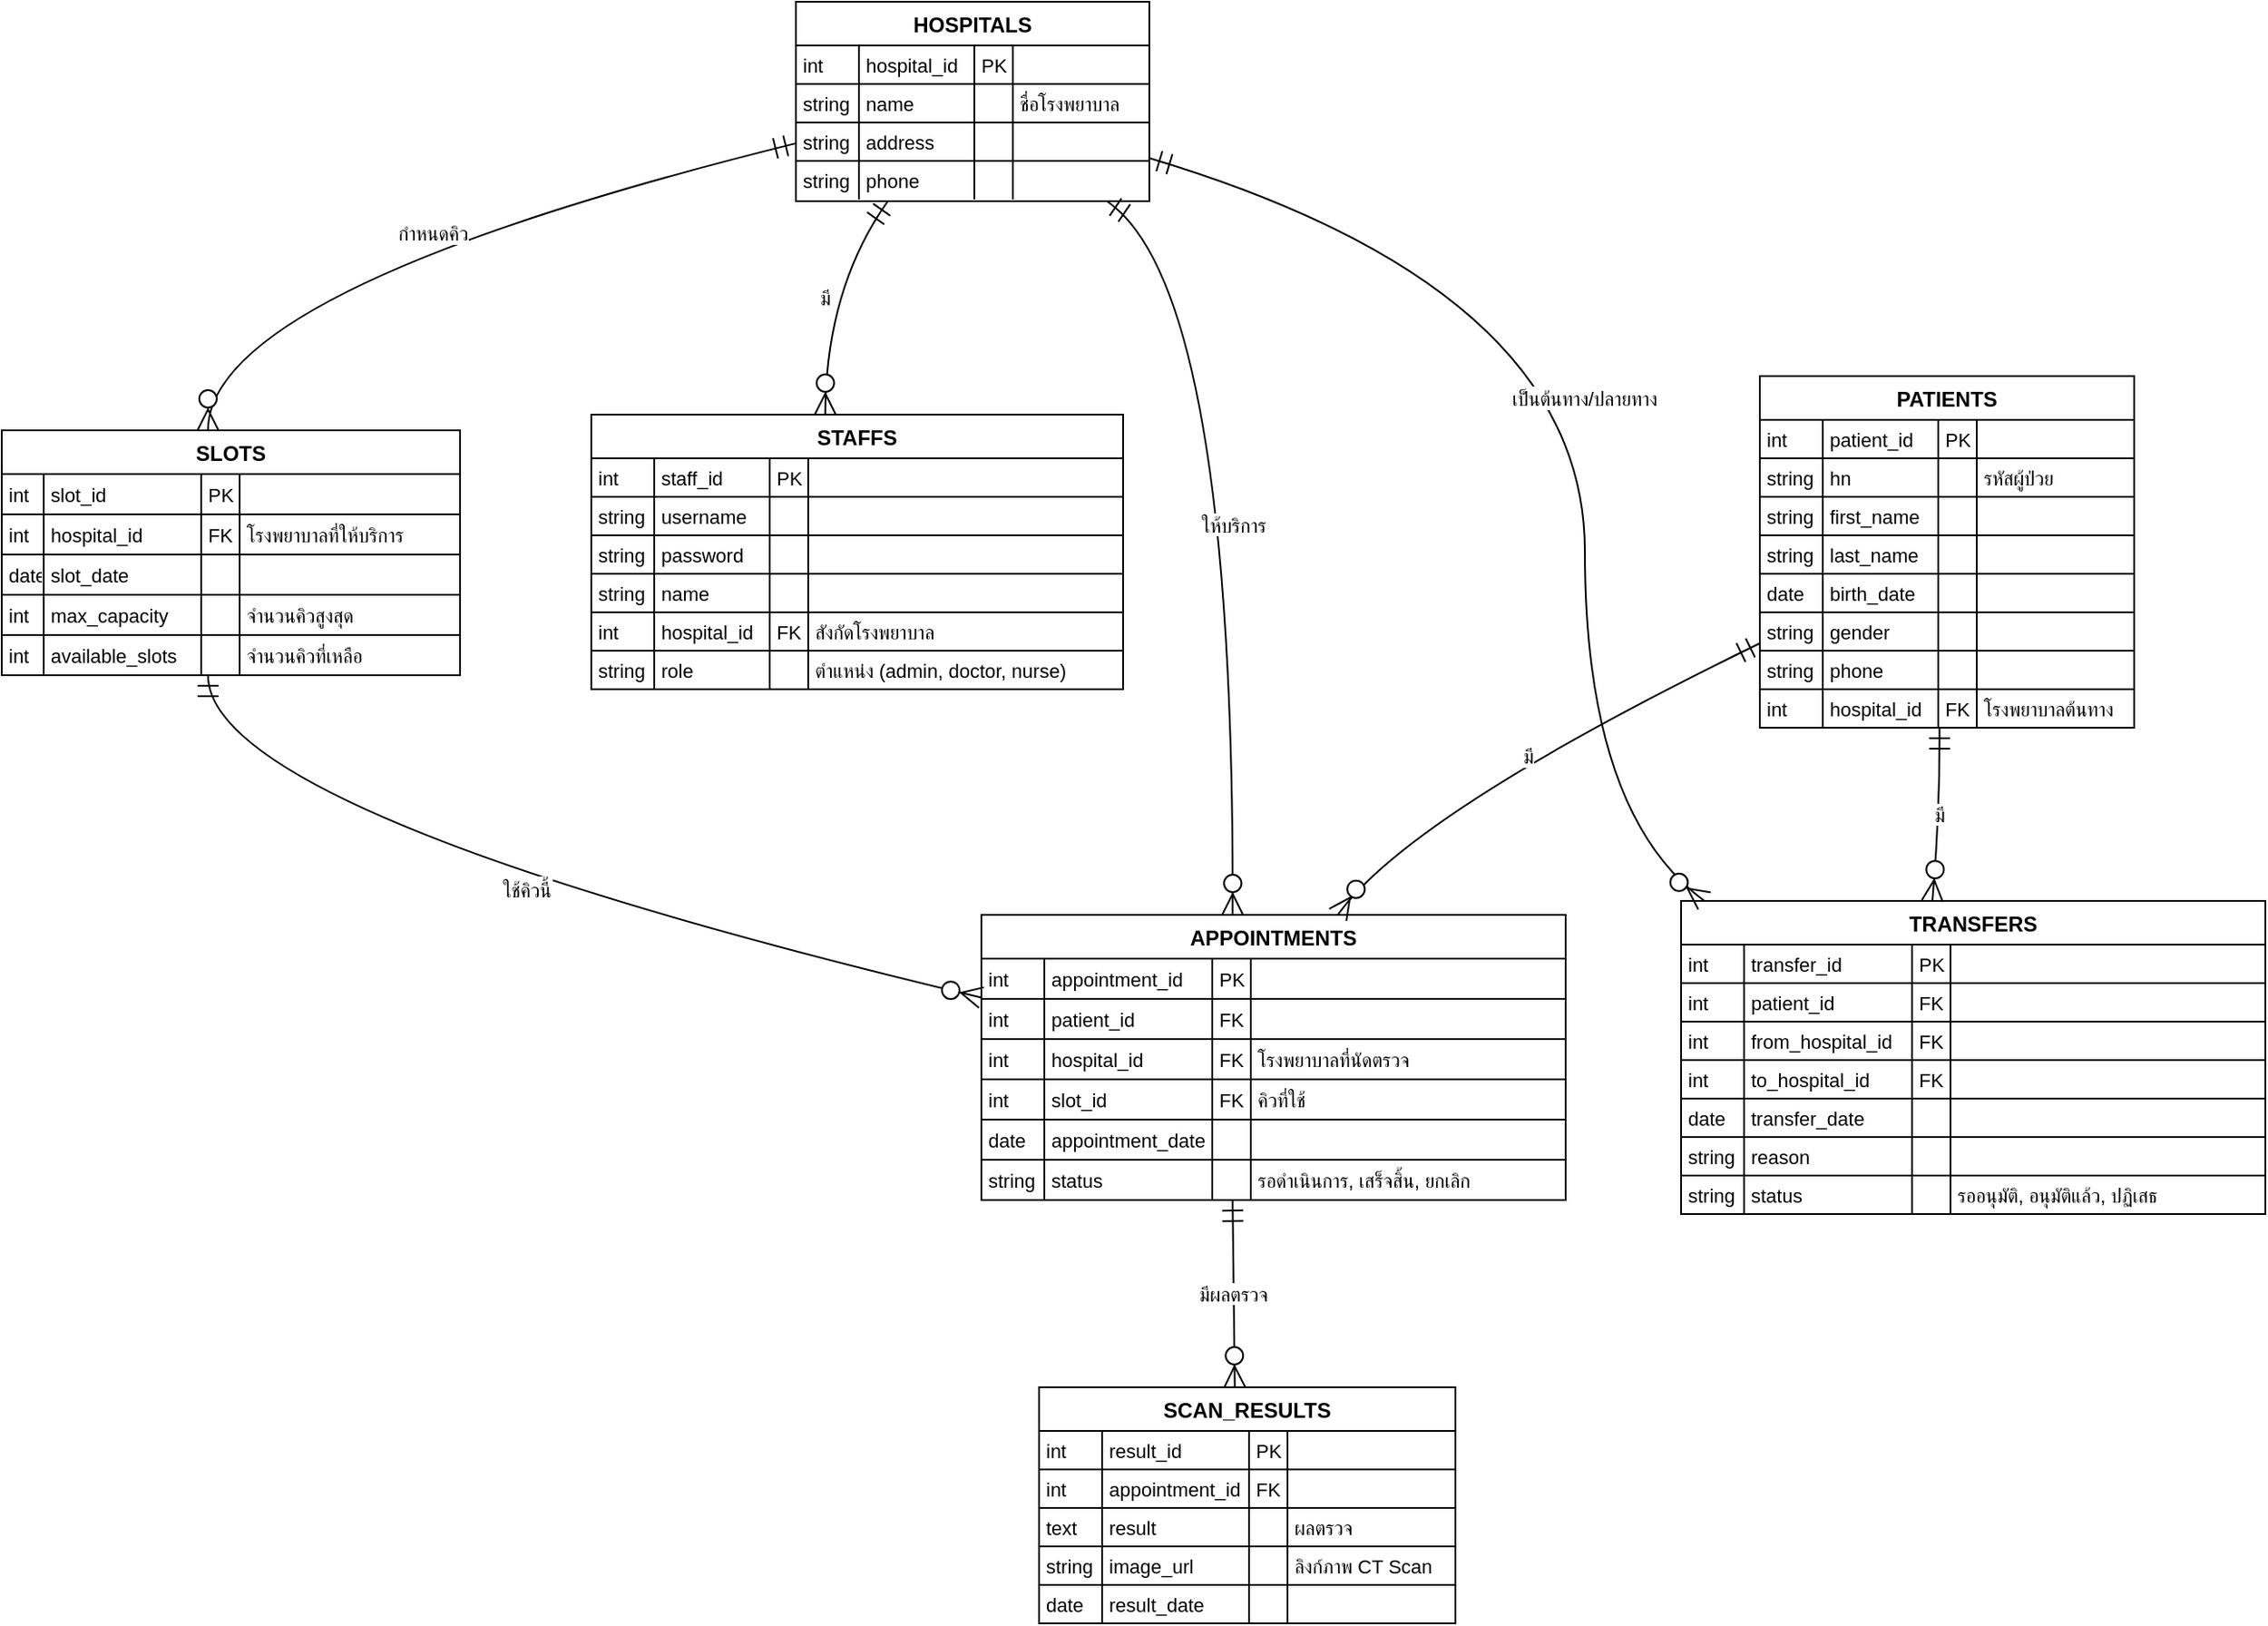 <mxfile>
    <diagram name="Page-1" id="TA4dcKrlhNkPoyvkjZEq">
        <mxGraphModel dx="725" dy="431" grid="1" gridSize="10" guides="1" tooltips="1" connect="1" arrows="1" fold="1" page="1" pageScale="1" pageWidth="3300" pageHeight="2339" math="0" shadow="0">
            <root>
                <mxCell id="0"/>
                <mxCell id="1" parent="0"/>
                <mxCell id="DBd0I7r8SlKwqOfB-w20-1" value="PATIENTS" style="shape=table;startSize=25;container=1;collapsible=0;childLayout=tableLayout;fixedRows=1;rowLines=1;fontStyle=1;align=center;resizeLast=1;" parent="1" vertex="1">
                    <mxGeometry x="1025" y="234" width="214" height="201" as="geometry"/>
                </mxCell>
                <mxCell id="DBd0I7r8SlKwqOfB-w20-2" style="shape=tableRow;horizontal=0;startSize=0;swimlaneHead=0;swimlaneBody=0;fillColor=none;collapsible=0;dropTarget=0;points=[[0,0.5],[1,0.5]];portConstraint=eastwest;top=0;left=0;right=0;bottom=0;" parent="DBd0I7r8SlKwqOfB-w20-1" vertex="1">
                    <mxGeometry y="25" width="214" height="22" as="geometry"/>
                </mxCell>
                <mxCell id="DBd0I7r8SlKwqOfB-w20-3" value="int" style="shape=partialRectangle;connectable=0;fillColor=none;top=0;left=0;bottom=0;right=0;align=left;spacingLeft=2;overflow=hidden;fontSize=11;" parent="DBd0I7r8SlKwqOfB-w20-2" vertex="1">
                    <mxGeometry width="36" height="22" as="geometry">
                        <mxRectangle width="36" height="22" as="alternateBounds"/>
                    </mxGeometry>
                </mxCell>
                <mxCell id="DBd0I7r8SlKwqOfB-w20-4" value="patient_id" style="shape=partialRectangle;connectable=0;fillColor=none;top=0;left=0;bottom=0;right=0;align=left;spacingLeft=2;overflow=hidden;fontSize=11;" parent="DBd0I7r8SlKwqOfB-w20-2" vertex="1">
                    <mxGeometry x="36" width="66" height="22" as="geometry">
                        <mxRectangle width="66" height="22" as="alternateBounds"/>
                    </mxGeometry>
                </mxCell>
                <mxCell id="DBd0I7r8SlKwqOfB-w20-5" value="PK" style="shape=partialRectangle;connectable=0;fillColor=none;top=0;left=0;bottom=0;right=0;align=left;spacingLeft=2;overflow=hidden;fontSize=11;" parent="DBd0I7r8SlKwqOfB-w20-2" vertex="1">
                    <mxGeometry x="102" width="22" height="22" as="geometry">
                        <mxRectangle width="22" height="22" as="alternateBounds"/>
                    </mxGeometry>
                </mxCell>
                <mxCell id="DBd0I7r8SlKwqOfB-w20-6" value="" style="shape=partialRectangle;connectable=0;fillColor=none;top=0;left=0;bottom=0;right=0;align=left;spacingLeft=2;overflow=hidden;fontSize=11;" parent="DBd0I7r8SlKwqOfB-w20-2" vertex="1">
                    <mxGeometry x="124" width="90" height="22" as="geometry">
                        <mxRectangle width="90" height="22" as="alternateBounds"/>
                    </mxGeometry>
                </mxCell>
                <mxCell id="DBd0I7r8SlKwqOfB-w20-7" style="shape=tableRow;horizontal=0;startSize=0;swimlaneHead=0;swimlaneBody=0;fillColor=none;collapsible=0;dropTarget=0;points=[[0,0.5],[1,0.5]];portConstraint=eastwest;top=0;left=0;right=0;bottom=0;" parent="DBd0I7r8SlKwqOfB-w20-1" vertex="1">
                    <mxGeometry y="47" width="214" height="22" as="geometry"/>
                </mxCell>
                <mxCell id="DBd0I7r8SlKwqOfB-w20-8" value="string" style="shape=partialRectangle;connectable=0;fillColor=none;top=0;left=0;bottom=0;right=0;align=left;spacingLeft=2;overflow=hidden;fontSize=11;" parent="DBd0I7r8SlKwqOfB-w20-7" vertex="1">
                    <mxGeometry width="36" height="22" as="geometry">
                        <mxRectangle width="36" height="22" as="alternateBounds"/>
                    </mxGeometry>
                </mxCell>
                <mxCell id="DBd0I7r8SlKwqOfB-w20-9" value="hn" style="shape=partialRectangle;connectable=0;fillColor=none;top=0;left=0;bottom=0;right=0;align=left;spacingLeft=2;overflow=hidden;fontSize=11;" parent="DBd0I7r8SlKwqOfB-w20-7" vertex="1">
                    <mxGeometry x="36" width="66" height="22" as="geometry">
                        <mxRectangle width="66" height="22" as="alternateBounds"/>
                    </mxGeometry>
                </mxCell>
                <mxCell id="DBd0I7r8SlKwqOfB-w20-10" value="" style="shape=partialRectangle;connectable=0;fillColor=none;top=0;left=0;bottom=0;right=0;align=left;spacingLeft=2;overflow=hidden;fontSize=11;" parent="DBd0I7r8SlKwqOfB-w20-7" vertex="1">
                    <mxGeometry x="102" width="22" height="22" as="geometry">
                        <mxRectangle width="22" height="22" as="alternateBounds"/>
                    </mxGeometry>
                </mxCell>
                <mxCell id="DBd0I7r8SlKwqOfB-w20-11" value="รหัสผู้ป่วย" style="shape=partialRectangle;connectable=0;fillColor=none;top=0;left=0;bottom=0;right=0;align=left;spacingLeft=2;overflow=hidden;fontSize=11;" parent="DBd0I7r8SlKwqOfB-w20-7" vertex="1">
                    <mxGeometry x="124" width="90" height="22" as="geometry">
                        <mxRectangle width="90" height="22" as="alternateBounds"/>
                    </mxGeometry>
                </mxCell>
                <mxCell id="DBd0I7r8SlKwqOfB-w20-12" style="shape=tableRow;horizontal=0;startSize=0;swimlaneHead=0;swimlaneBody=0;fillColor=none;collapsible=0;dropTarget=0;points=[[0,0.5],[1,0.5]];portConstraint=eastwest;top=0;left=0;right=0;bottom=0;" parent="DBd0I7r8SlKwqOfB-w20-1" vertex="1">
                    <mxGeometry y="69" width="214" height="22" as="geometry"/>
                </mxCell>
                <mxCell id="DBd0I7r8SlKwqOfB-w20-13" value="string" style="shape=partialRectangle;connectable=0;fillColor=none;top=0;left=0;bottom=0;right=0;align=left;spacingLeft=2;overflow=hidden;fontSize=11;" parent="DBd0I7r8SlKwqOfB-w20-12" vertex="1">
                    <mxGeometry width="36" height="22" as="geometry">
                        <mxRectangle width="36" height="22" as="alternateBounds"/>
                    </mxGeometry>
                </mxCell>
                <mxCell id="DBd0I7r8SlKwqOfB-w20-14" value="first_name" style="shape=partialRectangle;connectable=0;fillColor=none;top=0;left=0;bottom=0;right=0;align=left;spacingLeft=2;overflow=hidden;fontSize=11;" parent="DBd0I7r8SlKwqOfB-w20-12" vertex="1">
                    <mxGeometry x="36" width="66" height="22" as="geometry">
                        <mxRectangle width="66" height="22" as="alternateBounds"/>
                    </mxGeometry>
                </mxCell>
                <mxCell id="DBd0I7r8SlKwqOfB-w20-15" value="" style="shape=partialRectangle;connectable=0;fillColor=none;top=0;left=0;bottom=0;right=0;align=left;spacingLeft=2;overflow=hidden;fontSize=11;" parent="DBd0I7r8SlKwqOfB-w20-12" vertex="1">
                    <mxGeometry x="102" width="22" height="22" as="geometry">
                        <mxRectangle width="22" height="22" as="alternateBounds"/>
                    </mxGeometry>
                </mxCell>
                <mxCell id="DBd0I7r8SlKwqOfB-w20-16" value="" style="shape=partialRectangle;connectable=0;fillColor=none;top=0;left=0;bottom=0;right=0;align=left;spacingLeft=2;overflow=hidden;fontSize=11;" parent="DBd0I7r8SlKwqOfB-w20-12" vertex="1">
                    <mxGeometry x="124" width="90" height="22" as="geometry">
                        <mxRectangle width="90" height="22" as="alternateBounds"/>
                    </mxGeometry>
                </mxCell>
                <mxCell id="DBd0I7r8SlKwqOfB-w20-17" style="shape=tableRow;horizontal=0;startSize=0;swimlaneHead=0;swimlaneBody=0;fillColor=none;collapsible=0;dropTarget=0;points=[[0,0.5],[1,0.5]];portConstraint=eastwest;top=0;left=0;right=0;bottom=0;" parent="DBd0I7r8SlKwqOfB-w20-1" vertex="1">
                    <mxGeometry y="91" width="214" height="22" as="geometry"/>
                </mxCell>
                <mxCell id="DBd0I7r8SlKwqOfB-w20-18" value="string" style="shape=partialRectangle;connectable=0;fillColor=none;top=0;left=0;bottom=0;right=0;align=left;spacingLeft=2;overflow=hidden;fontSize=11;" parent="DBd0I7r8SlKwqOfB-w20-17" vertex="1">
                    <mxGeometry width="36" height="22" as="geometry">
                        <mxRectangle width="36" height="22" as="alternateBounds"/>
                    </mxGeometry>
                </mxCell>
                <mxCell id="DBd0I7r8SlKwqOfB-w20-19" value="last_name" style="shape=partialRectangle;connectable=0;fillColor=none;top=0;left=0;bottom=0;right=0;align=left;spacingLeft=2;overflow=hidden;fontSize=11;" parent="DBd0I7r8SlKwqOfB-w20-17" vertex="1">
                    <mxGeometry x="36" width="66" height="22" as="geometry">
                        <mxRectangle width="66" height="22" as="alternateBounds"/>
                    </mxGeometry>
                </mxCell>
                <mxCell id="DBd0I7r8SlKwqOfB-w20-20" value="" style="shape=partialRectangle;connectable=0;fillColor=none;top=0;left=0;bottom=0;right=0;align=left;spacingLeft=2;overflow=hidden;fontSize=11;" parent="DBd0I7r8SlKwqOfB-w20-17" vertex="1">
                    <mxGeometry x="102" width="22" height="22" as="geometry">
                        <mxRectangle width="22" height="22" as="alternateBounds"/>
                    </mxGeometry>
                </mxCell>
                <mxCell id="DBd0I7r8SlKwqOfB-w20-21" value="" style="shape=partialRectangle;connectable=0;fillColor=none;top=0;left=0;bottom=0;right=0;align=left;spacingLeft=2;overflow=hidden;fontSize=11;" parent="DBd0I7r8SlKwqOfB-w20-17" vertex="1">
                    <mxGeometry x="124" width="90" height="22" as="geometry">
                        <mxRectangle width="90" height="22" as="alternateBounds"/>
                    </mxGeometry>
                </mxCell>
                <mxCell id="DBd0I7r8SlKwqOfB-w20-22" style="shape=tableRow;horizontal=0;startSize=0;swimlaneHead=0;swimlaneBody=0;fillColor=none;collapsible=0;dropTarget=0;points=[[0,0.5],[1,0.5]];portConstraint=eastwest;top=0;left=0;right=0;bottom=0;" parent="DBd0I7r8SlKwqOfB-w20-1" vertex="1">
                    <mxGeometry y="113" width="214" height="22" as="geometry"/>
                </mxCell>
                <mxCell id="DBd0I7r8SlKwqOfB-w20-23" value="date" style="shape=partialRectangle;connectable=0;fillColor=none;top=0;left=0;bottom=0;right=0;align=left;spacingLeft=2;overflow=hidden;fontSize=11;" parent="DBd0I7r8SlKwqOfB-w20-22" vertex="1">
                    <mxGeometry width="36" height="22" as="geometry">
                        <mxRectangle width="36" height="22" as="alternateBounds"/>
                    </mxGeometry>
                </mxCell>
                <mxCell id="DBd0I7r8SlKwqOfB-w20-24" value="birth_date" style="shape=partialRectangle;connectable=0;fillColor=none;top=0;left=0;bottom=0;right=0;align=left;spacingLeft=2;overflow=hidden;fontSize=11;" parent="DBd0I7r8SlKwqOfB-w20-22" vertex="1">
                    <mxGeometry x="36" width="66" height="22" as="geometry">
                        <mxRectangle width="66" height="22" as="alternateBounds"/>
                    </mxGeometry>
                </mxCell>
                <mxCell id="DBd0I7r8SlKwqOfB-w20-25" value="" style="shape=partialRectangle;connectable=0;fillColor=none;top=0;left=0;bottom=0;right=0;align=left;spacingLeft=2;overflow=hidden;fontSize=11;" parent="DBd0I7r8SlKwqOfB-w20-22" vertex="1">
                    <mxGeometry x="102" width="22" height="22" as="geometry">
                        <mxRectangle width="22" height="22" as="alternateBounds"/>
                    </mxGeometry>
                </mxCell>
                <mxCell id="DBd0I7r8SlKwqOfB-w20-26" value="" style="shape=partialRectangle;connectable=0;fillColor=none;top=0;left=0;bottom=0;right=0;align=left;spacingLeft=2;overflow=hidden;fontSize=11;" parent="DBd0I7r8SlKwqOfB-w20-22" vertex="1">
                    <mxGeometry x="124" width="90" height="22" as="geometry">
                        <mxRectangle width="90" height="22" as="alternateBounds"/>
                    </mxGeometry>
                </mxCell>
                <mxCell id="DBd0I7r8SlKwqOfB-w20-27" style="shape=tableRow;horizontal=0;startSize=0;swimlaneHead=0;swimlaneBody=0;fillColor=none;collapsible=0;dropTarget=0;points=[[0,0.5],[1,0.5]];portConstraint=eastwest;top=0;left=0;right=0;bottom=0;" parent="DBd0I7r8SlKwqOfB-w20-1" vertex="1">
                    <mxGeometry y="135" width="214" height="22" as="geometry"/>
                </mxCell>
                <mxCell id="DBd0I7r8SlKwqOfB-w20-28" value="string" style="shape=partialRectangle;connectable=0;fillColor=none;top=0;left=0;bottom=0;right=0;align=left;spacingLeft=2;overflow=hidden;fontSize=11;" parent="DBd0I7r8SlKwqOfB-w20-27" vertex="1">
                    <mxGeometry width="36" height="22" as="geometry">
                        <mxRectangle width="36" height="22" as="alternateBounds"/>
                    </mxGeometry>
                </mxCell>
                <mxCell id="DBd0I7r8SlKwqOfB-w20-29" value="gender" style="shape=partialRectangle;connectable=0;fillColor=none;top=0;left=0;bottom=0;right=0;align=left;spacingLeft=2;overflow=hidden;fontSize=11;" parent="DBd0I7r8SlKwqOfB-w20-27" vertex="1">
                    <mxGeometry x="36" width="66" height="22" as="geometry">
                        <mxRectangle width="66" height="22" as="alternateBounds"/>
                    </mxGeometry>
                </mxCell>
                <mxCell id="DBd0I7r8SlKwqOfB-w20-30" value="" style="shape=partialRectangle;connectable=0;fillColor=none;top=0;left=0;bottom=0;right=0;align=left;spacingLeft=2;overflow=hidden;fontSize=11;" parent="DBd0I7r8SlKwqOfB-w20-27" vertex="1">
                    <mxGeometry x="102" width="22" height="22" as="geometry">
                        <mxRectangle width="22" height="22" as="alternateBounds"/>
                    </mxGeometry>
                </mxCell>
                <mxCell id="DBd0I7r8SlKwqOfB-w20-31" value="" style="shape=partialRectangle;connectable=0;fillColor=none;top=0;left=0;bottom=0;right=0;align=left;spacingLeft=2;overflow=hidden;fontSize=11;" parent="DBd0I7r8SlKwqOfB-w20-27" vertex="1">
                    <mxGeometry x="124" width="90" height="22" as="geometry">
                        <mxRectangle width="90" height="22" as="alternateBounds"/>
                    </mxGeometry>
                </mxCell>
                <mxCell id="DBd0I7r8SlKwqOfB-w20-32" style="shape=tableRow;horizontal=0;startSize=0;swimlaneHead=0;swimlaneBody=0;fillColor=none;collapsible=0;dropTarget=0;points=[[0,0.5],[1,0.5]];portConstraint=eastwest;top=0;left=0;right=0;bottom=0;" parent="DBd0I7r8SlKwqOfB-w20-1" vertex="1">
                    <mxGeometry y="157" width="214" height="22" as="geometry"/>
                </mxCell>
                <mxCell id="DBd0I7r8SlKwqOfB-w20-33" value="string" style="shape=partialRectangle;connectable=0;fillColor=none;top=0;left=0;bottom=0;right=0;align=left;spacingLeft=2;overflow=hidden;fontSize=11;" parent="DBd0I7r8SlKwqOfB-w20-32" vertex="1">
                    <mxGeometry width="36" height="22" as="geometry">
                        <mxRectangle width="36" height="22" as="alternateBounds"/>
                    </mxGeometry>
                </mxCell>
                <mxCell id="DBd0I7r8SlKwqOfB-w20-34" value="phone" style="shape=partialRectangle;connectable=0;fillColor=none;top=0;left=0;bottom=0;right=0;align=left;spacingLeft=2;overflow=hidden;fontSize=11;" parent="DBd0I7r8SlKwqOfB-w20-32" vertex="1">
                    <mxGeometry x="36" width="66" height="22" as="geometry">
                        <mxRectangle width="66" height="22" as="alternateBounds"/>
                    </mxGeometry>
                </mxCell>
                <mxCell id="DBd0I7r8SlKwqOfB-w20-35" value="" style="shape=partialRectangle;connectable=0;fillColor=none;top=0;left=0;bottom=0;right=0;align=left;spacingLeft=2;overflow=hidden;fontSize=11;" parent="DBd0I7r8SlKwqOfB-w20-32" vertex="1">
                    <mxGeometry x="102" width="22" height="22" as="geometry">
                        <mxRectangle width="22" height="22" as="alternateBounds"/>
                    </mxGeometry>
                </mxCell>
                <mxCell id="DBd0I7r8SlKwqOfB-w20-36" value="" style="shape=partialRectangle;connectable=0;fillColor=none;top=0;left=0;bottom=0;right=0;align=left;spacingLeft=2;overflow=hidden;fontSize=11;" parent="DBd0I7r8SlKwqOfB-w20-32" vertex="1">
                    <mxGeometry x="124" width="90" height="22" as="geometry">
                        <mxRectangle width="90" height="22" as="alternateBounds"/>
                    </mxGeometry>
                </mxCell>
                <mxCell id="DBd0I7r8SlKwqOfB-w20-37" style="shape=tableRow;horizontal=0;startSize=0;swimlaneHead=0;swimlaneBody=0;fillColor=none;collapsible=0;dropTarget=0;points=[[0,0.5],[1,0.5]];portConstraint=eastwest;top=0;left=0;right=0;bottom=0;" parent="DBd0I7r8SlKwqOfB-w20-1" vertex="1">
                    <mxGeometry y="179" width="214" height="22" as="geometry"/>
                </mxCell>
                <mxCell id="DBd0I7r8SlKwqOfB-w20-38" value="int" style="shape=partialRectangle;connectable=0;fillColor=none;top=0;left=0;bottom=0;right=0;align=left;spacingLeft=2;overflow=hidden;fontSize=11;" parent="DBd0I7r8SlKwqOfB-w20-37" vertex="1">
                    <mxGeometry width="36" height="22" as="geometry">
                        <mxRectangle width="36" height="22" as="alternateBounds"/>
                    </mxGeometry>
                </mxCell>
                <mxCell id="DBd0I7r8SlKwqOfB-w20-39" value="hospital_id" style="shape=partialRectangle;connectable=0;fillColor=none;top=0;left=0;bottom=0;right=0;align=left;spacingLeft=2;overflow=hidden;fontSize=11;" parent="DBd0I7r8SlKwqOfB-w20-37" vertex="1">
                    <mxGeometry x="36" width="66" height="22" as="geometry">
                        <mxRectangle width="66" height="22" as="alternateBounds"/>
                    </mxGeometry>
                </mxCell>
                <mxCell id="DBd0I7r8SlKwqOfB-w20-40" value="FK" style="shape=partialRectangle;connectable=0;fillColor=none;top=0;left=0;bottom=0;right=0;align=left;spacingLeft=2;overflow=hidden;fontSize=11;" parent="DBd0I7r8SlKwqOfB-w20-37" vertex="1">
                    <mxGeometry x="102" width="22" height="22" as="geometry">
                        <mxRectangle width="22" height="22" as="alternateBounds"/>
                    </mxGeometry>
                </mxCell>
                <mxCell id="DBd0I7r8SlKwqOfB-w20-41" value="โรงพยาบาลต้นทาง" style="shape=partialRectangle;connectable=0;fillColor=none;top=0;left=0;bottom=0;right=0;align=left;spacingLeft=2;overflow=hidden;fontSize=11;" parent="DBd0I7r8SlKwqOfB-w20-37" vertex="1">
                    <mxGeometry x="124" width="90" height="22" as="geometry">
                        <mxRectangle width="90" height="22" as="alternateBounds"/>
                    </mxGeometry>
                </mxCell>
                <mxCell id="DBd0I7r8SlKwqOfB-w20-42" value="HOSPITALS" style="shape=table;startSize=25;container=1;collapsible=0;childLayout=tableLayout;fixedRows=1;rowLines=1;fontStyle=1;align=center;resizeLast=1;" parent="1" vertex="1">
                    <mxGeometry x="474" y="20" width="202" height="114" as="geometry"/>
                </mxCell>
                <mxCell id="DBd0I7r8SlKwqOfB-w20-43" style="shape=tableRow;horizontal=0;startSize=0;swimlaneHead=0;swimlaneBody=0;fillColor=none;collapsible=0;dropTarget=0;points=[[0,0.5],[1,0.5]];portConstraint=eastwest;top=0;left=0;right=0;bottom=0;" parent="DBd0I7r8SlKwqOfB-w20-42" vertex="1">
                    <mxGeometry y="25" width="202" height="22" as="geometry"/>
                </mxCell>
                <mxCell id="DBd0I7r8SlKwqOfB-w20-44" value="int" style="shape=partialRectangle;connectable=0;fillColor=none;top=0;left=0;bottom=0;right=0;align=left;spacingLeft=2;overflow=hidden;fontSize=11;" parent="DBd0I7r8SlKwqOfB-w20-43" vertex="1">
                    <mxGeometry width="36" height="22" as="geometry">
                        <mxRectangle width="36" height="22" as="alternateBounds"/>
                    </mxGeometry>
                </mxCell>
                <mxCell id="DBd0I7r8SlKwqOfB-w20-45" value="hospital_id" style="shape=partialRectangle;connectable=0;fillColor=none;top=0;left=0;bottom=0;right=0;align=left;spacingLeft=2;overflow=hidden;fontSize=11;" parent="DBd0I7r8SlKwqOfB-w20-43" vertex="1">
                    <mxGeometry x="36" width="66" height="22" as="geometry">
                        <mxRectangle width="66" height="22" as="alternateBounds"/>
                    </mxGeometry>
                </mxCell>
                <mxCell id="DBd0I7r8SlKwqOfB-w20-46" value="PK" style="shape=partialRectangle;connectable=0;fillColor=none;top=0;left=0;bottom=0;right=0;align=left;spacingLeft=2;overflow=hidden;fontSize=11;" parent="DBd0I7r8SlKwqOfB-w20-43" vertex="1">
                    <mxGeometry x="102" width="22" height="22" as="geometry">
                        <mxRectangle width="22" height="22" as="alternateBounds"/>
                    </mxGeometry>
                </mxCell>
                <mxCell id="DBd0I7r8SlKwqOfB-w20-47" value="" style="shape=partialRectangle;connectable=0;fillColor=none;top=0;left=0;bottom=0;right=0;align=left;spacingLeft=2;overflow=hidden;fontSize=11;" parent="DBd0I7r8SlKwqOfB-w20-43" vertex="1">
                    <mxGeometry x="124" width="78" height="22" as="geometry">
                        <mxRectangle width="78" height="22" as="alternateBounds"/>
                    </mxGeometry>
                </mxCell>
                <mxCell id="DBd0I7r8SlKwqOfB-w20-48" style="shape=tableRow;horizontal=0;startSize=0;swimlaneHead=0;swimlaneBody=0;fillColor=none;collapsible=0;dropTarget=0;points=[[0,0.5],[1,0.5]];portConstraint=eastwest;top=0;left=0;right=0;bottom=0;" parent="DBd0I7r8SlKwqOfB-w20-42" vertex="1">
                    <mxGeometry y="47" width="202" height="22" as="geometry"/>
                </mxCell>
                <mxCell id="DBd0I7r8SlKwqOfB-w20-49" value="string" style="shape=partialRectangle;connectable=0;fillColor=none;top=0;left=0;bottom=0;right=0;align=left;spacingLeft=2;overflow=hidden;fontSize=11;" parent="DBd0I7r8SlKwqOfB-w20-48" vertex="1">
                    <mxGeometry width="36" height="22" as="geometry">
                        <mxRectangle width="36" height="22" as="alternateBounds"/>
                    </mxGeometry>
                </mxCell>
                <mxCell id="DBd0I7r8SlKwqOfB-w20-50" value="name" style="shape=partialRectangle;connectable=0;fillColor=none;top=0;left=0;bottom=0;right=0;align=left;spacingLeft=2;overflow=hidden;fontSize=11;" parent="DBd0I7r8SlKwqOfB-w20-48" vertex="1">
                    <mxGeometry x="36" width="66" height="22" as="geometry">
                        <mxRectangle width="66" height="22" as="alternateBounds"/>
                    </mxGeometry>
                </mxCell>
                <mxCell id="DBd0I7r8SlKwqOfB-w20-51" value="" style="shape=partialRectangle;connectable=0;fillColor=none;top=0;left=0;bottom=0;right=0;align=left;spacingLeft=2;overflow=hidden;fontSize=11;" parent="DBd0I7r8SlKwqOfB-w20-48" vertex="1">
                    <mxGeometry x="102" width="22" height="22" as="geometry">
                        <mxRectangle width="22" height="22" as="alternateBounds"/>
                    </mxGeometry>
                </mxCell>
                <mxCell id="DBd0I7r8SlKwqOfB-w20-52" value="ชื่อโรงพยาบาล" style="shape=partialRectangle;connectable=0;fillColor=none;top=0;left=0;bottom=0;right=0;align=left;spacingLeft=2;overflow=hidden;fontSize=11;" parent="DBd0I7r8SlKwqOfB-w20-48" vertex="1">
                    <mxGeometry x="124" width="78" height="22" as="geometry">
                        <mxRectangle width="78" height="22" as="alternateBounds"/>
                    </mxGeometry>
                </mxCell>
                <mxCell id="DBd0I7r8SlKwqOfB-w20-53" style="shape=tableRow;horizontal=0;startSize=0;swimlaneHead=0;swimlaneBody=0;fillColor=none;collapsible=0;dropTarget=0;points=[[0,0.5],[1,0.5]];portConstraint=eastwest;top=0;left=0;right=0;bottom=0;" parent="DBd0I7r8SlKwqOfB-w20-42" vertex="1">
                    <mxGeometry y="69" width="202" height="22" as="geometry"/>
                </mxCell>
                <mxCell id="DBd0I7r8SlKwqOfB-w20-54" value="string" style="shape=partialRectangle;connectable=0;fillColor=none;top=0;left=0;bottom=0;right=0;align=left;spacingLeft=2;overflow=hidden;fontSize=11;" parent="DBd0I7r8SlKwqOfB-w20-53" vertex="1">
                    <mxGeometry width="36" height="22" as="geometry">
                        <mxRectangle width="36" height="22" as="alternateBounds"/>
                    </mxGeometry>
                </mxCell>
                <mxCell id="DBd0I7r8SlKwqOfB-w20-55" value="address" style="shape=partialRectangle;connectable=0;fillColor=none;top=0;left=0;bottom=0;right=0;align=left;spacingLeft=2;overflow=hidden;fontSize=11;" parent="DBd0I7r8SlKwqOfB-w20-53" vertex="1">
                    <mxGeometry x="36" width="66" height="22" as="geometry">
                        <mxRectangle width="66" height="22" as="alternateBounds"/>
                    </mxGeometry>
                </mxCell>
                <mxCell id="DBd0I7r8SlKwqOfB-w20-56" value="" style="shape=partialRectangle;connectable=0;fillColor=none;top=0;left=0;bottom=0;right=0;align=left;spacingLeft=2;overflow=hidden;fontSize=11;" parent="DBd0I7r8SlKwqOfB-w20-53" vertex="1">
                    <mxGeometry x="102" width="22" height="22" as="geometry">
                        <mxRectangle width="22" height="22" as="alternateBounds"/>
                    </mxGeometry>
                </mxCell>
                <mxCell id="DBd0I7r8SlKwqOfB-w20-57" value="" style="shape=partialRectangle;connectable=0;fillColor=none;top=0;left=0;bottom=0;right=0;align=left;spacingLeft=2;overflow=hidden;fontSize=11;" parent="DBd0I7r8SlKwqOfB-w20-53" vertex="1">
                    <mxGeometry x="124" width="78" height="22" as="geometry">
                        <mxRectangle width="78" height="22" as="alternateBounds"/>
                    </mxGeometry>
                </mxCell>
                <mxCell id="DBd0I7r8SlKwqOfB-w20-58" style="shape=tableRow;horizontal=0;startSize=0;swimlaneHead=0;swimlaneBody=0;fillColor=none;collapsible=0;dropTarget=0;points=[[0,0.5],[1,0.5]];portConstraint=eastwest;top=0;left=0;right=0;bottom=0;" parent="DBd0I7r8SlKwqOfB-w20-42" vertex="1">
                    <mxGeometry y="91" width="202" height="22" as="geometry"/>
                </mxCell>
                <mxCell id="DBd0I7r8SlKwqOfB-w20-59" value="string" style="shape=partialRectangle;connectable=0;fillColor=none;top=0;left=0;bottom=0;right=0;align=left;spacingLeft=2;overflow=hidden;fontSize=11;" parent="DBd0I7r8SlKwqOfB-w20-58" vertex="1">
                    <mxGeometry width="36" height="22" as="geometry">
                        <mxRectangle width="36" height="22" as="alternateBounds"/>
                    </mxGeometry>
                </mxCell>
                <mxCell id="DBd0I7r8SlKwqOfB-w20-60" value="phone" style="shape=partialRectangle;connectable=0;fillColor=none;top=0;left=0;bottom=0;right=0;align=left;spacingLeft=2;overflow=hidden;fontSize=11;" parent="DBd0I7r8SlKwqOfB-w20-58" vertex="1">
                    <mxGeometry x="36" width="66" height="22" as="geometry">
                        <mxRectangle width="66" height="22" as="alternateBounds"/>
                    </mxGeometry>
                </mxCell>
                <mxCell id="DBd0I7r8SlKwqOfB-w20-61" value="" style="shape=partialRectangle;connectable=0;fillColor=none;top=0;left=0;bottom=0;right=0;align=left;spacingLeft=2;overflow=hidden;fontSize=11;" parent="DBd0I7r8SlKwqOfB-w20-58" vertex="1">
                    <mxGeometry x="102" width="22" height="22" as="geometry">
                        <mxRectangle width="22" height="22" as="alternateBounds"/>
                    </mxGeometry>
                </mxCell>
                <mxCell id="DBd0I7r8SlKwqOfB-w20-62" value="" style="shape=partialRectangle;connectable=0;fillColor=none;top=0;left=0;bottom=0;right=0;align=left;spacingLeft=2;overflow=hidden;fontSize=11;" parent="DBd0I7r8SlKwqOfB-w20-58" vertex="1">
                    <mxGeometry x="124" width="78" height="22" as="geometry">
                        <mxRectangle width="78" height="22" as="alternateBounds"/>
                    </mxGeometry>
                </mxCell>
                <mxCell id="DBd0I7r8SlKwqOfB-w20-63" value="STAFFS" style="shape=table;startSize=25;container=1;collapsible=0;childLayout=tableLayout;fixedRows=1;rowLines=1;fontStyle=1;align=center;resizeLast=1;" parent="1" vertex="1">
                    <mxGeometry x="357" y="256" width="304" height="157" as="geometry"/>
                </mxCell>
                <mxCell id="DBd0I7r8SlKwqOfB-w20-64" style="shape=tableRow;horizontal=0;startSize=0;swimlaneHead=0;swimlaneBody=0;fillColor=none;collapsible=0;dropTarget=0;points=[[0,0.5],[1,0.5]];portConstraint=eastwest;top=0;left=0;right=0;bottom=0;" parent="DBd0I7r8SlKwqOfB-w20-63" vertex="1">
                    <mxGeometry y="25" width="304" height="22" as="geometry"/>
                </mxCell>
                <mxCell id="DBd0I7r8SlKwqOfB-w20-65" value="int" style="shape=partialRectangle;connectable=0;fillColor=none;top=0;left=0;bottom=0;right=0;align=left;spacingLeft=2;overflow=hidden;fontSize=11;" parent="DBd0I7r8SlKwqOfB-w20-64" vertex="1">
                    <mxGeometry width="36" height="22" as="geometry">
                        <mxRectangle width="36" height="22" as="alternateBounds"/>
                    </mxGeometry>
                </mxCell>
                <mxCell id="DBd0I7r8SlKwqOfB-w20-66" value="staff_id" style="shape=partialRectangle;connectable=0;fillColor=none;top=0;left=0;bottom=0;right=0;align=left;spacingLeft=2;overflow=hidden;fontSize=11;" parent="DBd0I7r8SlKwqOfB-w20-64" vertex="1">
                    <mxGeometry x="36" width="66" height="22" as="geometry">
                        <mxRectangle width="66" height="22" as="alternateBounds"/>
                    </mxGeometry>
                </mxCell>
                <mxCell id="DBd0I7r8SlKwqOfB-w20-67" value="PK" style="shape=partialRectangle;connectable=0;fillColor=none;top=0;left=0;bottom=0;right=0;align=left;spacingLeft=2;overflow=hidden;fontSize=11;" parent="DBd0I7r8SlKwqOfB-w20-64" vertex="1">
                    <mxGeometry x="102" width="22" height="22" as="geometry">
                        <mxRectangle width="22" height="22" as="alternateBounds"/>
                    </mxGeometry>
                </mxCell>
                <mxCell id="DBd0I7r8SlKwqOfB-w20-68" value="" style="shape=partialRectangle;connectable=0;fillColor=none;top=0;left=0;bottom=0;right=0;align=left;spacingLeft=2;overflow=hidden;fontSize=11;" parent="DBd0I7r8SlKwqOfB-w20-64" vertex="1">
                    <mxGeometry x="124" width="180" height="22" as="geometry">
                        <mxRectangle width="180" height="22" as="alternateBounds"/>
                    </mxGeometry>
                </mxCell>
                <mxCell id="DBd0I7r8SlKwqOfB-w20-69" style="shape=tableRow;horizontal=0;startSize=0;swimlaneHead=0;swimlaneBody=0;fillColor=none;collapsible=0;dropTarget=0;points=[[0,0.5],[1,0.5]];portConstraint=eastwest;top=0;left=0;right=0;bottom=0;" parent="DBd0I7r8SlKwqOfB-w20-63" vertex="1">
                    <mxGeometry y="47" width="304" height="22" as="geometry"/>
                </mxCell>
                <mxCell id="DBd0I7r8SlKwqOfB-w20-70" value="string" style="shape=partialRectangle;connectable=0;fillColor=none;top=0;left=0;bottom=0;right=0;align=left;spacingLeft=2;overflow=hidden;fontSize=11;" parent="DBd0I7r8SlKwqOfB-w20-69" vertex="1">
                    <mxGeometry width="36" height="22" as="geometry">
                        <mxRectangle width="36" height="22" as="alternateBounds"/>
                    </mxGeometry>
                </mxCell>
                <mxCell id="DBd0I7r8SlKwqOfB-w20-71" value="username" style="shape=partialRectangle;connectable=0;fillColor=none;top=0;left=0;bottom=0;right=0;align=left;spacingLeft=2;overflow=hidden;fontSize=11;" parent="DBd0I7r8SlKwqOfB-w20-69" vertex="1">
                    <mxGeometry x="36" width="66" height="22" as="geometry">
                        <mxRectangle width="66" height="22" as="alternateBounds"/>
                    </mxGeometry>
                </mxCell>
                <mxCell id="DBd0I7r8SlKwqOfB-w20-72" value="" style="shape=partialRectangle;connectable=0;fillColor=none;top=0;left=0;bottom=0;right=0;align=left;spacingLeft=2;overflow=hidden;fontSize=11;" parent="DBd0I7r8SlKwqOfB-w20-69" vertex="1">
                    <mxGeometry x="102" width="22" height="22" as="geometry">
                        <mxRectangle width="22" height="22" as="alternateBounds"/>
                    </mxGeometry>
                </mxCell>
                <mxCell id="DBd0I7r8SlKwqOfB-w20-73" value="" style="shape=partialRectangle;connectable=0;fillColor=none;top=0;left=0;bottom=0;right=0;align=left;spacingLeft=2;overflow=hidden;fontSize=11;" parent="DBd0I7r8SlKwqOfB-w20-69" vertex="1">
                    <mxGeometry x="124" width="180" height="22" as="geometry">
                        <mxRectangle width="180" height="22" as="alternateBounds"/>
                    </mxGeometry>
                </mxCell>
                <mxCell id="DBd0I7r8SlKwqOfB-w20-74" style="shape=tableRow;horizontal=0;startSize=0;swimlaneHead=0;swimlaneBody=0;fillColor=none;collapsible=0;dropTarget=0;points=[[0,0.5],[1,0.5]];portConstraint=eastwest;top=0;left=0;right=0;bottom=0;" parent="DBd0I7r8SlKwqOfB-w20-63" vertex="1">
                    <mxGeometry y="69" width="304" height="22" as="geometry"/>
                </mxCell>
                <mxCell id="DBd0I7r8SlKwqOfB-w20-75" value="string" style="shape=partialRectangle;connectable=0;fillColor=none;top=0;left=0;bottom=0;right=0;align=left;spacingLeft=2;overflow=hidden;fontSize=11;" parent="DBd0I7r8SlKwqOfB-w20-74" vertex="1">
                    <mxGeometry width="36" height="22" as="geometry">
                        <mxRectangle width="36" height="22" as="alternateBounds"/>
                    </mxGeometry>
                </mxCell>
                <mxCell id="DBd0I7r8SlKwqOfB-w20-76" value="password" style="shape=partialRectangle;connectable=0;fillColor=none;top=0;left=0;bottom=0;right=0;align=left;spacingLeft=2;overflow=hidden;fontSize=11;" parent="DBd0I7r8SlKwqOfB-w20-74" vertex="1">
                    <mxGeometry x="36" width="66" height="22" as="geometry">
                        <mxRectangle width="66" height="22" as="alternateBounds"/>
                    </mxGeometry>
                </mxCell>
                <mxCell id="DBd0I7r8SlKwqOfB-w20-77" value="" style="shape=partialRectangle;connectable=0;fillColor=none;top=0;left=0;bottom=0;right=0;align=left;spacingLeft=2;overflow=hidden;fontSize=11;" parent="DBd0I7r8SlKwqOfB-w20-74" vertex="1">
                    <mxGeometry x="102" width="22" height="22" as="geometry">
                        <mxRectangle width="22" height="22" as="alternateBounds"/>
                    </mxGeometry>
                </mxCell>
                <mxCell id="DBd0I7r8SlKwqOfB-w20-78" value="" style="shape=partialRectangle;connectable=0;fillColor=none;top=0;left=0;bottom=0;right=0;align=left;spacingLeft=2;overflow=hidden;fontSize=11;" parent="DBd0I7r8SlKwqOfB-w20-74" vertex="1">
                    <mxGeometry x="124" width="180" height="22" as="geometry">
                        <mxRectangle width="180" height="22" as="alternateBounds"/>
                    </mxGeometry>
                </mxCell>
                <mxCell id="DBd0I7r8SlKwqOfB-w20-79" style="shape=tableRow;horizontal=0;startSize=0;swimlaneHead=0;swimlaneBody=0;fillColor=none;collapsible=0;dropTarget=0;points=[[0,0.5],[1,0.5]];portConstraint=eastwest;top=0;left=0;right=0;bottom=0;" parent="DBd0I7r8SlKwqOfB-w20-63" vertex="1">
                    <mxGeometry y="91" width="304" height="22" as="geometry"/>
                </mxCell>
                <mxCell id="DBd0I7r8SlKwqOfB-w20-80" value="string" style="shape=partialRectangle;connectable=0;fillColor=none;top=0;left=0;bottom=0;right=0;align=left;spacingLeft=2;overflow=hidden;fontSize=11;" parent="DBd0I7r8SlKwqOfB-w20-79" vertex="1">
                    <mxGeometry width="36" height="22" as="geometry">
                        <mxRectangle width="36" height="22" as="alternateBounds"/>
                    </mxGeometry>
                </mxCell>
                <mxCell id="DBd0I7r8SlKwqOfB-w20-81" value="name" style="shape=partialRectangle;connectable=0;fillColor=none;top=0;left=0;bottom=0;right=0;align=left;spacingLeft=2;overflow=hidden;fontSize=11;" parent="DBd0I7r8SlKwqOfB-w20-79" vertex="1">
                    <mxGeometry x="36" width="66" height="22" as="geometry">
                        <mxRectangle width="66" height="22" as="alternateBounds"/>
                    </mxGeometry>
                </mxCell>
                <mxCell id="DBd0I7r8SlKwqOfB-w20-82" value="" style="shape=partialRectangle;connectable=0;fillColor=none;top=0;left=0;bottom=0;right=0;align=left;spacingLeft=2;overflow=hidden;fontSize=11;" parent="DBd0I7r8SlKwqOfB-w20-79" vertex="1">
                    <mxGeometry x="102" width="22" height="22" as="geometry">
                        <mxRectangle width="22" height="22" as="alternateBounds"/>
                    </mxGeometry>
                </mxCell>
                <mxCell id="DBd0I7r8SlKwqOfB-w20-83" value="" style="shape=partialRectangle;connectable=0;fillColor=none;top=0;left=0;bottom=0;right=0;align=left;spacingLeft=2;overflow=hidden;fontSize=11;" parent="DBd0I7r8SlKwqOfB-w20-79" vertex="1">
                    <mxGeometry x="124" width="180" height="22" as="geometry">
                        <mxRectangle width="180" height="22" as="alternateBounds"/>
                    </mxGeometry>
                </mxCell>
                <mxCell id="DBd0I7r8SlKwqOfB-w20-84" style="shape=tableRow;horizontal=0;startSize=0;swimlaneHead=0;swimlaneBody=0;fillColor=none;collapsible=0;dropTarget=0;points=[[0,0.5],[1,0.5]];portConstraint=eastwest;top=0;left=0;right=0;bottom=0;" parent="DBd0I7r8SlKwqOfB-w20-63" vertex="1">
                    <mxGeometry y="113" width="304" height="22" as="geometry"/>
                </mxCell>
                <mxCell id="DBd0I7r8SlKwqOfB-w20-85" value="int" style="shape=partialRectangle;connectable=0;fillColor=none;top=0;left=0;bottom=0;right=0;align=left;spacingLeft=2;overflow=hidden;fontSize=11;" parent="DBd0I7r8SlKwqOfB-w20-84" vertex="1">
                    <mxGeometry width="36" height="22" as="geometry">
                        <mxRectangle width="36" height="22" as="alternateBounds"/>
                    </mxGeometry>
                </mxCell>
                <mxCell id="DBd0I7r8SlKwqOfB-w20-86" value="hospital_id" style="shape=partialRectangle;connectable=0;fillColor=none;top=0;left=0;bottom=0;right=0;align=left;spacingLeft=2;overflow=hidden;fontSize=11;" parent="DBd0I7r8SlKwqOfB-w20-84" vertex="1">
                    <mxGeometry x="36" width="66" height="22" as="geometry">
                        <mxRectangle width="66" height="22" as="alternateBounds"/>
                    </mxGeometry>
                </mxCell>
                <mxCell id="DBd0I7r8SlKwqOfB-w20-87" value="FK" style="shape=partialRectangle;connectable=0;fillColor=none;top=0;left=0;bottom=0;right=0;align=left;spacingLeft=2;overflow=hidden;fontSize=11;" parent="DBd0I7r8SlKwqOfB-w20-84" vertex="1">
                    <mxGeometry x="102" width="22" height="22" as="geometry">
                        <mxRectangle width="22" height="22" as="alternateBounds"/>
                    </mxGeometry>
                </mxCell>
                <mxCell id="DBd0I7r8SlKwqOfB-w20-88" value="สังกัดโรงพยาบาล" style="shape=partialRectangle;connectable=0;fillColor=none;top=0;left=0;bottom=0;right=0;align=left;spacingLeft=2;overflow=hidden;fontSize=11;" parent="DBd0I7r8SlKwqOfB-w20-84" vertex="1">
                    <mxGeometry x="124" width="180" height="22" as="geometry">
                        <mxRectangle width="180" height="22" as="alternateBounds"/>
                    </mxGeometry>
                </mxCell>
                <mxCell id="DBd0I7r8SlKwqOfB-w20-89" style="shape=tableRow;horizontal=0;startSize=0;swimlaneHead=0;swimlaneBody=0;fillColor=none;collapsible=0;dropTarget=0;points=[[0,0.5],[1,0.5]];portConstraint=eastwest;top=0;left=0;right=0;bottom=0;" parent="DBd0I7r8SlKwqOfB-w20-63" vertex="1">
                    <mxGeometry y="135" width="304" height="22" as="geometry"/>
                </mxCell>
                <mxCell id="DBd0I7r8SlKwqOfB-w20-90" value="string" style="shape=partialRectangle;connectable=0;fillColor=none;top=0;left=0;bottom=0;right=0;align=left;spacingLeft=2;overflow=hidden;fontSize=11;" parent="DBd0I7r8SlKwqOfB-w20-89" vertex="1">
                    <mxGeometry width="36" height="22" as="geometry">
                        <mxRectangle width="36" height="22" as="alternateBounds"/>
                    </mxGeometry>
                </mxCell>
                <mxCell id="DBd0I7r8SlKwqOfB-w20-91" value="role" style="shape=partialRectangle;connectable=0;fillColor=none;top=0;left=0;bottom=0;right=0;align=left;spacingLeft=2;overflow=hidden;fontSize=11;" parent="DBd0I7r8SlKwqOfB-w20-89" vertex="1">
                    <mxGeometry x="36" width="66" height="22" as="geometry">
                        <mxRectangle width="66" height="22" as="alternateBounds"/>
                    </mxGeometry>
                </mxCell>
                <mxCell id="DBd0I7r8SlKwqOfB-w20-92" value="" style="shape=partialRectangle;connectable=0;fillColor=none;top=0;left=0;bottom=0;right=0;align=left;spacingLeft=2;overflow=hidden;fontSize=11;" parent="DBd0I7r8SlKwqOfB-w20-89" vertex="1">
                    <mxGeometry x="102" width="22" height="22" as="geometry">
                        <mxRectangle width="22" height="22" as="alternateBounds"/>
                    </mxGeometry>
                </mxCell>
                <mxCell id="DBd0I7r8SlKwqOfB-w20-93" value="ตำแหน่ง (admin, doctor, nurse)" style="shape=partialRectangle;connectable=0;fillColor=none;top=0;left=0;bottom=0;right=0;align=left;spacingLeft=2;overflow=hidden;fontSize=11;" parent="DBd0I7r8SlKwqOfB-w20-89" vertex="1">
                    <mxGeometry x="124" width="180" height="22" as="geometry">
                        <mxRectangle width="180" height="22" as="alternateBounds"/>
                    </mxGeometry>
                </mxCell>
                <mxCell id="DBd0I7r8SlKwqOfB-w20-94" value="APPOINTMENTS" style="shape=table;startSize=25;container=1;collapsible=0;childLayout=tableLayout;fixedRows=1;rowLines=1;fontStyle=1;align=center;resizeLast=1;" parent="1" vertex="1">
                    <mxGeometry x="580" y="542" width="334" height="163" as="geometry"/>
                </mxCell>
                <mxCell id="DBd0I7r8SlKwqOfB-w20-95" style="shape=tableRow;horizontal=0;startSize=0;swimlaneHead=0;swimlaneBody=0;fillColor=none;collapsible=0;dropTarget=0;points=[[0,0.5],[1,0.5]];portConstraint=eastwest;top=0;left=0;right=0;bottom=0;" parent="DBd0I7r8SlKwqOfB-w20-94" vertex="1">
                    <mxGeometry y="25" width="334" height="23" as="geometry"/>
                </mxCell>
                <mxCell id="DBd0I7r8SlKwqOfB-w20-96" value="int" style="shape=partialRectangle;connectable=0;fillColor=none;top=0;left=0;bottom=0;right=0;align=left;spacingLeft=2;overflow=hidden;fontSize=11;" parent="DBd0I7r8SlKwqOfB-w20-95" vertex="1">
                    <mxGeometry width="36" height="23" as="geometry">
                        <mxRectangle width="36" height="23" as="alternateBounds"/>
                    </mxGeometry>
                </mxCell>
                <mxCell id="DBd0I7r8SlKwqOfB-w20-97" value="appointment_id" style="shape=partialRectangle;connectable=0;fillColor=none;top=0;left=0;bottom=0;right=0;align=left;spacingLeft=2;overflow=hidden;fontSize=11;" parent="DBd0I7r8SlKwqOfB-w20-95" vertex="1">
                    <mxGeometry x="36" width="96" height="23" as="geometry">
                        <mxRectangle width="96" height="23" as="alternateBounds"/>
                    </mxGeometry>
                </mxCell>
                <mxCell id="DBd0I7r8SlKwqOfB-w20-98" value="PK" style="shape=partialRectangle;connectable=0;fillColor=none;top=0;left=0;bottom=0;right=0;align=left;spacingLeft=2;overflow=hidden;fontSize=11;" parent="DBd0I7r8SlKwqOfB-w20-95" vertex="1">
                    <mxGeometry x="132" width="22" height="23" as="geometry">
                        <mxRectangle width="22" height="23" as="alternateBounds"/>
                    </mxGeometry>
                </mxCell>
                <mxCell id="DBd0I7r8SlKwqOfB-w20-99" value="" style="shape=partialRectangle;connectable=0;fillColor=none;top=0;left=0;bottom=0;right=0;align=left;spacingLeft=2;overflow=hidden;fontSize=11;" parent="DBd0I7r8SlKwqOfB-w20-95" vertex="1">
                    <mxGeometry x="154" width="180" height="23" as="geometry">
                        <mxRectangle width="180" height="23" as="alternateBounds"/>
                    </mxGeometry>
                </mxCell>
                <mxCell id="DBd0I7r8SlKwqOfB-w20-100" style="shape=tableRow;horizontal=0;startSize=0;swimlaneHead=0;swimlaneBody=0;fillColor=none;collapsible=0;dropTarget=0;points=[[0,0.5],[1,0.5]];portConstraint=eastwest;top=0;left=0;right=0;bottom=0;" parent="DBd0I7r8SlKwqOfB-w20-94" vertex="1">
                    <mxGeometry y="48" width="334" height="23" as="geometry"/>
                </mxCell>
                <mxCell id="DBd0I7r8SlKwqOfB-w20-101" value="int" style="shape=partialRectangle;connectable=0;fillColor=none;top=0;left=0;bottom=0;right=0;align=left;spacingLeft=2;overflow=hidden;fontSize=11;" parent="DBd0I7r8SlKwqOfB-w20-100" vertex="1">
                    <mxGeometry width="36" height="23" as="geometry">
                        <mxRectangle width="36" height="23" as="alternateBounds"/>
                    </mxGeometry>
                </mxCell>
                <mxCell id="DBd0I7r8SlKwqOfB-w20-102" value="patient_id" style="shape=partialRectangle;connectable=0;fillColor=none;top=0;left=0;bottom=0;right=0;align=left;spacingLeft=2;overflow=hidden;fontSize=11;" parent="DBd0I7r8SlKwqOfB-w20-100" vertex="1">
                    <mxGeometry x="36" width="96" height="23" as="geometry">
                        <mxRectangle width="96" height="23" as="alternateBounds"/>
                    </mxGeometry>
                </mxCell>
                <mxCell id="DBd0I7r8SlKwqOfB-w20-103" value="FK" style="shape=partialRectangle;connectable=0;fillColor=none;top=0;left=0;bottom=0;right=0;align=left;spacingLeft=2;overflow=hidden;fontSize=11;" parent="DBd0I7r8SlKwqOfB-w20-100" vertex="1">
                    <mxGeometry x="132" width="22" height="23" as="geometry">
                        <mxRectangle width="22" height="23" as="alternateBounds"/>
                    </mxGeometry>
                </mxCell>
                <mxCell id="DBd0I7r8SlKwqOfB-w20-104" value="" style="shape=partialRectangle;connectable=0;fillColor=none;top=0;left=0;bottom=0;right=0;align=left;spacingLeft=2;overflow=hidden;fontSize=11;" parent="DBd0I7r8SlKwqOfB-w20-100" vertex="1">
                    <mxGeometry x="154" width="180" height="23" as="geometry">
                        <mxRectangle width="180" height="23" as="alternateBounds"/>
                    </mxGeometry>
                </mxCell>
                <mxCell id="DBd0I7r8SlKwqOfB-w20-105" style="shape=tableRow;horizontal=0;startSize=0;swimlaneHead=0;swimlaneBody=0;fillColor=none;collapsible=0;dropTarget=0;points=[[0,0.5],[1,0.5]];portConstraint=eastwest;top=0;left=0;right=0;bottom=0;" parent="DBd0I7r8SlKwqOfB-w20-94" vertex="1">
                    <mxGeometry y="71" width="334" height="23" as="geometry"/>
                </mxCell>
                <mxCell id="DBd0I7r8SlKwqOfB-w20-106" value="int" style="shape=partialRectangle;connectable=0;fillColor=none;top=0;left=0;bottom=0;right=0;align=left;spacingLeft=2;overflow=hidden;fontSize=11;" parent="DBd0I7r8SlKwqOfB-w20-105" vertex="1">
                    <mxGeometry width="36" height="23" as="geometry">
                        <mxRectangle width="36" height="23" as="alternateBounds"/>
                    </mxGeometry>
                </mxCell>
                <mxCell id="DBd0I7r8SlKwqOfB-w20-107" value="hospital_id" style="shape=partialRectangle;connectable=0;fillColor=none;top=0;left=0;bottom=0;right=0;align=left;spacingLeft=2;overflow=hidden;fontSize=11;" parent="DBd0I7r8SlKwqOfB-w20-105" vertex="1">
                    <mxGeometry x="36" width="96" height="23" as="geometry">
                        <mxRectangle width="96" height="23" as="alternateBounds"/>
                    </mxGeometry>
                </mxCell>
                <mxCell id="DBd0I7r8SlKwqOfB-w20-108" value="FK" style="shape=partialRectangle;connectable=0;fillColor=none;top=0;left=0;bottom=0;right=0;align=left;spacingLeft=2;overflow=hidden;fontSize=11;" parent="DBd0I7r8SlKwqOfB-w20-105" vertex="1">
                    <mxGeometry x="132" width="22" height="23" as="geometry">
                        <mxRectangle width="22" height="23" as="alternateBounds"/>
                    </mxGeometry>
                </mxCell>
                <mxCell id="DBd0I7r8SlKwqOfB-w20-109" value="โรงพยาบาลที่นัดตรวจ" style="shape=partialRectangle;connectable=0;fillColor=none;top=0;left=0;bottom=0;right=0;align=left;spacingLeft=2;overflow=hidden;fontSize=11;" parent="DBd0I7r8SlKwqOfB-w20-105" vertex="1">
                    <mxGeometry x="154" width="180" height="23" as="geometry">
                        <mxRectangle width="180" height="23" as="alternateBounds"/>
                    </mxGeometry>
                </mxCell>
                <mxCell id="DBd0I7r8SlKwqOfB-w20-110" style="shape=tableRow;horizontal=0;startSize=0;swimlaneHead=0;swimlaneBody=0;fillColor=none;collapsible=0;dropTarget=0;points=[[0,0.5],[1,0.5]];portConstraint=eastwest;top=0;left=0;right=0;bottom=0;" parent="DBd0I7r8SlKwqOfB-w20-94" vertex="1">
                    <mxGeometry y="94" width="334" height="23" as="geometry"/>
                </mxCell>
                <mxCell id="DBd0I7r8SlKwqOfB-w20-111" value="int" style="shape=partialRectangle;connectable=0;fillColor=none;top=0;left=0;bottom=0;right=0;align=left;spacingLeft=2;overflow=hidden;fontSize=11;" parent="DBd0I7r8SlKwqOfB-w20-110" vertex="1">
                    <mxGeometry width="36" height="23" as="geometry">
                        <mxRectangle width="36" height="23" as="alternateBounds"/>
                    </mxGeometry>
                </mxCell>
                <mxCell id="DBd0I7r8SlKwqOfB-w20-112" value="slot_id" style="shape=partialRectangle;connectable=0;fillColor=none;top=0;left=0;bottom=0;right=0;align=left;spacingLeft=2;overflow=hidden;fontSize=11;" parent="DBd0I7r8SlKwqOfB-w20-110" vertex="1">
                    <mxGeometry x="36" width="96" height="23" as="geometry">
                        <mxRectangle width="96" height="23" as="alternateBounds"/>
                    </mxGeometry>
                </mxCell>
                <mxCell id="DBd0I7r8SlKwqOfB-w20-113" value="FK" style="shape=partialRectangle;connectable=0;fillColor=none;top=0;left=0;bottom=0;right=0;align=left;spacingLeft=2;overflow=hidden;fontSize=11;" parent="DBd0I7r8SlKwqOfB-w20-110" vertex="1">
                    <mxGeometry x="132" width="22" height="23" as="geometry">
                        <mxRectangle width="22" height="23" as="alternateBounds"/>
                    </mxGeometry>
                </mxCell>
                <mxCell id="DBd0I7r8SlKwqOfB-w20-114" value="คิวที่ใช้" style="shape=partialRectangle;connectable=0;fillColor=none;top=0;left=0;bottom=0;right=0;align=left;spacingLeft=2;overflow=hidden;fontSize=11;" parent="DBd0I7r8SlKwqOfB-w20-110" vertex="1">
                    <mxGeometry x="154" width="180" height="23" as="geometry">
                        <mxRectangle width="180" height="23" as="alternateBounds"/>
                    </mxGeometry>
                </mxCell>
                <mxCell id="DBd0I7r8SlKwqOfB-w20-115" style="shape=tableRow;horizontal=0;startSize=0;swimlaneHead=0;swimlaneBody=0;fillColor=none;collapsible=0;dropTarget=0;points=[[0,0.5],[1,0.5]];portConstraint=eastwest;top=0;left=0;right=0;bottom=0;" parent="DBd0I7r8SlKwqOfB-w20-94" vertex="1">
                    <mxGeometry y="117" width="334" height="23" as="geometry"/>
                </mxCell>
                <mxCell id="DBd0I7r8SlKwqOfB-w20-116" value="date" style="shape=partialRectangle;connectable=0;fillColor=none;top=0;left=0;bottom=0;right=0;align=left;spacingLeft=2;overflow=hidden;fontSize=11;" parent="DBd0I7r8SlKwqOfB-w20-115" vertex="1">
                    <mxGeometry width="36" height="23" as="geometry">
                        <mxRectangle width="36" height="23" as="alternateBounds"/>
                    </mxGeometry>
                </mxCell>
                <mxCell id="DBd0I7r8SlKwqOfB-w20-117" value="appointment_date" style="shape=partialRectangle;connectable=0;fillColor=none;top=0;left=0;bottom=0;right=0;align=left;spacingLeft=2;overflow=hidden;fontSize=11;" parent="DBd0I7r8SlKwqOfB-w20-115" vertex="1">
                    <mxGeometry x="36" width="96" height="23" as="geometry">
                        <mxRectangle width="96" height="23" as="alternateBounds"/>
                    </mxGeometry>
                </mxCell>
                <mxCell id="DBd0I7r8SlKwqOfB-w20-118" value="" style="shape=partialRectangle;connectable=0;fillColor=none;top=0;left=0;bottom=0;right=0;align=left;spacingLeft=2;overflow=hidden;fontSize=11;" parent="DBd0I7r8SlKwqOfB-w20-115" vertex="1">
                    <mxGeometry x="132" width="22" height="23" as="geometry">
                        <mxRectangle width="22" height="23" as="alternateBounds"/>
                    </mxGeometry>
                </mxCell>
                <mxCell id="DBd0I7r8SlKwqOfB-w20-119" value="" style="shape=partialRectangle;connectable=0;fillColor=none;top=0;left=0;bottom=0;right=0;align=left;spacingLeft=2;overflow=hidden;fontSize=11;" parent="DBd0I7r8SlKwqOfB-w20-115" vertex="1">
                    <mxGeometry x="154" width="180" height="23" as="geometry">
                        <mxRectangle width="180" height="23" as="alternateBounds"/>
                    </mxGeometry>
                </mxCell>
                <mxCell id="DBd0I7r8SlKwqOfB-w20-120" style="shape=tableRow;horizontal=0;startSize=0;swimlaneHead=0;swimlaneBody=0;fillColor=none;collapsible=0;dropTarget=0;points=[[0,0.5],[1,0.5]];portConstraint=eastwest;top=0;left=0;right=0;bottom=0;" parent="DBd0I7r8SlKwqOfB-w20-94" vertex="1">
                    <mxGeometry y="140" width="334" height="23" as="geometry"/>
                </mxCell>
                <mxCell id="DBd0I7r8SlKwqOfB-w20-121" value="string" style="shape=partialRectangle;connectable=0;fillColor=none;top=0;left=0;bottom=0;right=0;align=left;spacingLeft=2;overflow=hidden;fontSize=11;" parent="DBd0I7r8SlKwqOfB-w20-120" vertex="1">
                    <mxGeometry width="36" height="23" as="geometry">
                        <mxRectangle width="36" height="23" as="alternateBounds"/>
                    </mxGeometry>
                </mxCell>
                <mxCell id="DBd0I7r8SlKwqOfB-w20-122" value="status" style="shape=partialRectangle;connectable=0;fillColor=none;top=0;left=0;bottom=0;right=0;align=left;spacingLeft=2;overflow=hidden;fontSize=11;" parent="DBd0I7r8SlKwqOfB-w20-120" vertex="1">
                    <mxGeometry x="36" width="96" height="23" as="geometry">
                        <mxRectangle width="96" height="23" as="alternateBounds"/>
                    </mxGeometry>
                </mxCell>
                <mxCell id="DBd0I7r8SlKwqOfB-w20-123" value="" style="shape=partialRectangle;connectable=0;fillColor=none;top=0;left=0;bottom=0;right=0;align=left;spacingLeft=2;overflow=hidden;fontSize=11;" parent="DBd0I7r8SlKwqOfB-w20-120" vertex="1">
                    <mxGeometry x="132" width="22" height="23" as="geometry">
                        <mxRectangle width="22" height="23" as="alternateBounds"/>
                    </mxGeometry>
                </mxCell>
                <mxCell id="DBd0I7r8SlKwqOfB-w20-124" value="รอดำเนินการ, เสร็จสิ้น, ยกเลิก" style="shape=partialRectangle;connectable=0;fillColor=none;top=0;left=0;bottom=0;right=0;align=left;spacingLeft=2;overflow=hidden;fontSize=11;" parent="DBd0I7r8SlKwqOfB-w20-120" vertex="1">
                    <mxGeometry x="154" width="180" height="23" as="geometry">
                        <mxRectangle width="180" height="23" as="alternateBounds"/>
                    </mxGeometry>
                </mxCell>
                <mxCell id="DBd0I7r8SlKwqOfB-w20-125" value="TRANSFERS" style="shape=table;startSize=25;container=1;collapsible=0;childLayout=tableLayout;fixedRows=1;rowLines=1;fontStyle=1;align=center;resizeLast=1;" parent="1" vertex="1">
                    <mxGeometry x="980" y="534" width="334" height="179" as="geometry"/>
                </mxCell>
                <mxCell id="DBd0I7r8SlKwqOfB-w20-126" style="shape=tableRow;horizontal=0;startSize=0;swimlaneHead=0;swimlaneBody=0;fillColor=none;collapsible=0;dropTarget=0;points=[[0,0.5],[1,0.5]];portConstraint=eastwest;top=0;left=0;right=0;bottom=0;" parent="DBd0I7r8SlKwqOfB-w20-125" vertex="1">
                    <mxGeometry y="25" width="334" height="22" as="geometry"/>
                </mxCell>
                <mxCell id="DBd0I7r8SlKwqOfB-w20-127" value="int" style="shape=partialRectangle;connectable=0;fillColor=none;top=0;left=0;bottom=0;right=0;align=left;spacingLeft=2;overflow=hidden;fontSize=11;" parent="DBd0I7r8SlKwqOfB-w20-126" vertex="1">
                    <mxGeometry width="36" height="22" as="geometry">
                        <mxRectangle width="36" height="22" as="alternateBounds"/>
                    </mxGeometry>
                </mxCell>
                <mxCell id="DBd0I7r8SlKwqOfB-w20-128" value="transfer_id" style="shape=partialRectangle;connectable=0;fillColor=none;top=0;left=0;bottom=0;right=0;align=left;spacingLeft=2;overflow=hidden;fontSize=11;" parent="DBd0I7r8SlKwqOfB-w20-126" vertex="1">
                    <mxGeometry x="36" width="96" height="22" as="geometry">
                        <mxRectangle width="96" height="22" as="alternateBounds"/>
                    </mxGeometry>
                </mxCell>
                <mxCell id="DBd0I7r8SlKwqOfB-w20-129" value="PK" style="shape=partialRectangle;connectable=0;fillColor=none;top=0;left=0;bottom=0;right=0;align=left;spacingLeft=2;overflow=hidden;fontSize=11;" parent="DBd0I7r8SlKwqOfB-w20-126" vertex="1">
                    <mxGeometry x="132" width="22" height="22" as="geometry">
                        <mxRectangle width="22" height="22" as="alternateBounds"/>
                    </mxGeometry>
                </mxCell>
                <mxCell id="DBd0I7r8SlKwqOfB-w20-130" value="" style="shape=partialRectangle;connectable=0;fillColor=none;top=0;left=0;bottom=0;right=0;align=left;spacingLeft=2;overflow=hidden;fontSize=11;" parent="DBd0I7r8SlKwqOfB-w20-126" vertex="1">
                    <mxGeometry x="154" width="180" height="22" as="geometry">
                        <mxRectangle width="180" height="22" as="alternateBounds"/>
                    </mxGeometry>
                </mxCell>
                <mxCell id="DBd0I7r8SlKwqOfB-w20-131" style="shape=tableRow;horizontal=0;startSize=0;swimlaneHead=0;swimlaneBody=0;fillColor=none;collapsible=0;dropTarget=0;points=[[0,0.5],[1,0.5]];portConstraint=eastwest;top=0;left=0;right=0;bottom=0;" parent="DBd0I7r8SlKwqOfB-w20-125" vertex="1">
                    <mxGeometry y="47" width="334" height="22" as="geometry"/>
                </mxCell>
                <mxCell id="DBd0I7r8SlKwqOfB-w20-132" value="int" style="shape=partialRectangle;connectable=0;fillColor=none;top=0;left=0;bottom=0;right=0;align=left;spacingLeft=2;overflow=hidden;fontSize=11;" parent="DBd0I7r8SlKwqOfB-w20-131" vertex="1">
                    <mxGeometry width="36" height="22" as="geometry">
                        <mxRectangle width="36" height="22" as="alternateBounds"/>
                    </mxGeometry>
                </mxCell>
                <mxCell id="DBd0I7r8SlKwqOfB-w20-133" value="patient_id" style="shape=partialRectangle;connectable=0;fillColor=none;top=0;left=0;bottom=0;right=0;align=left;spacingLeft=2;overflow=hidden;fontSize=11;" parent="DBd0I7r8SlKwqOfB-w20-131" vertex="1">
                    <mxGeometry x="36" width="96" height="22" as="geometry">
                        <mxRectangle width="96" height="22" as="alternateBounds"/>
                    </mxGeometry>
                </mxCell>
                <mxCell id="DBd0I7r8SlKwqOfB-w20-134" value="FK" style="shape=partialRectangle;connectable=0;fillColor=none;top=0;left=0;bottom=0;right=0;align=left;spacingLeft=2;overflow=hidden;fontSize=11;" parent="DBd0I7r8SlKwqOfB-w20-131" vertex="1">
                    <mxGeometry x="132" width="22" height="22" as="geometry">
                        <mxRectangle width="22" height="22" as="alternateBounds"/>
                    </mxGeometry>
                </mxCell>
                <mxCell id="DBd0I7r8SlKwqOfB-w20-135" value="" style="shape=partialRectangle;connectable=0;fillColor=none;top=0;left=0;bottom=0;right=0;align=left;spacingLeft=2;overflow=hidden;fontSize=11;" parent="DBd0I7r8SlKwqOfB-w20-131" vertex="1">
                    <mxGeometry x="154" width="180" height="22" as="geometry">
                        <mxRectangle width="180" height="22" as="alternateBounds"/>
                    </mxGeometry>
                </mxCell>
                <mxCell id="DBd0I7r8SlKwqOfB-w20-136" style="shape=tableRow;horizontal=0;startSize=0;swimlaneHead=0;swimlaneBody=0;fillColor=none;collapsible=0;dropTarget=0;points=[[0,0.5],[1,0.5]];portConstraint=eastwest;top=0;left=0;right=0;bottom=0;" parent="DBd0I7r8SlKwqOfB-w20-125" vertex="1">
                    <mxGeometry y="69" width="334" height="22" as="geometry"/>
                </mxCell>
                <mxCell id="DBd0I7r8SlKwqOfB-w20-137" value="int" style="shape=partialRectangle;connectable=0;fillColor=none;top=0;left=0;bottom=0;right=0;align=left;spacingLeft=2;overflow=hidden;fontSize=11;" parent="DBd0I7r8SlKwqOfB-w20-136" vertex="1">
                    <mxGeometry width="36" height="22" as="geometry">
                        <mxRectangle width="36" height="22" as="alternateBounds"/>
                    </mxGeometry>
                </mxCell>
                <mxCell id="DBd0I7r8SlKwqOfB-w20-138" value="from_hospital_id" style="shape=partialRectangle;connectable=0;fillColor=none;top=0;left=0;bottom=0;right=0;align=left;spacingLeft=2;overflow=hidden;fontSize=11;" parent="DBd0I7r8SlKwqOfB-w20-136" vertex="1">
                    <mxGeometry x="36" width="96" height="22" as="geometry">
                        <mxRectangle width="96" height="22" as="alternateBounds"/>
                    </mxGeometry>
                </mxCell>
                <mxCell id="DBd0I7r8SlKwqOfB-w20-139" value="FK" style="shape=partialRectangle;connectable=0;fillColor=none;top=0;left=0;bottom=0;right=0;align=left;spacingLeft=2;overflow=hidden;fontSize=11;" parent="DBd0I7r8SlKwqOfB-w20-136" vertex="1">
                    <mxGeometry x="132" width="22" height="22" as="geometry">
                        <mxRectangle width="22" height="22" as="alternateBounds"/>
                    </mxGeometry>
                </mxCell>
                <mxCell id="DBd0I7r8SlKwqOfB-w20-140" value="" style="shape=partialRectangle;connectable=0;fillColor=none;top=0;left=0;bottom=0;right=0;align=left;spacingLeft=2;overflow=hidden;fontSize=11;" parent="DBd0I7r8SlKwqOfB-w20-136" vertex="1">
                    <mxGeometry x="154" width="180" height="22" as="geometry">
                        <mxRectangle width="180" height="22" as="alternateBounds"/>
                    </mxGeometry>
                </mxCell>
                <mxCell id="DBd0I7r8SlKwqOfB-w20-141" style="shape=tableRow;horizontal=0;startSize=0;swimlaneHead=0;swimlaneBody=0;fillColor=none;collapsible=0;dropTarget=0;points=[[0,0.5],[1,0.5]];portConstraint=eastwest;top=0;left=0;right=0;bottom=0;" parent="DBd0I7r8SlKwqOfB-w20-125" vertex="1">
                    <mxGeometry y="91" width="334" height="22" as="geometry"/>
                </mxCell>
                <mxCell id="DBd0I7r8SlKwqOfB-w20-142" value="int" style="shape=partialRectangle;connectable=0;fillColor=none;top=0;left=0;bottom=0;right=0;align=left;spacingLeft=2;overflow=hidden;fontSize=11;" parent="DBd0I7r8SlKwqOfB-w20-141" vertex="1">
                    <mxGeometry width="36" height="22" as="geometry">
                        <mxRectangle width="36" height="22" as="alternateBounds"/>
                    </mxGeometry>
                </mxCell>
                <mxCell id="DBd0I7r8SlKwqOfB-w20-143" value="to_hospital_id" style="shape=partialRectangle;connectable=0;fillColor=none;top=0;left=0;bottom=0;right=0;align=left;spacingLeft=2;overflow=hidden;fontSize=11;" parent="DBd0I7r8SlKwqOfB-w20-141" vertex="1">
                    <mxGeometry x="36" width="96" height="22" as="geometry">
                        <mxRectangle width="96" height="22" as="alternateBounds"/>
                    </mxGeometry>
                </mxCell>
                <mxCell id="DBd0I7r8SlKwqOfB-w20-144" value="FK" style="shape=partialRectangle;connectable=0;fillColor=none;top=0;left=0;bottom=0;right=0;align=left;spacingLeft=2;overflow=hidden;fontSize=11;" parent="DBd0I7r8SlKwqOfB-w20-141" vertex="1">
                    <mxGeometry x="132" width="22" height="22" as="geometry">
                        <mxRectangle width="22" height="22" as="alternateBounds"/>
                    </mxGeometry>
                </mxCell>
                <mxCell id="DBd0I7r8SlKwqOfB-w20-145" value="" style="shape=partialRectangle;connectable=0;fillColor=none;top=0;left=0;bottom=0;right=0;align=left;spacingLeft=2;overflow=hidden;fontSize=11;" parent="DBd0I7r8SlKwqOfB-w20-141" vertex="1">
                    <mxGeometry x="154" width="180" height="22" as="geometry">
                        <mxRectangle width="180" height="22" as="alternateBounds"/>
                    </mxGeometry>
                </mxCell>
                <mxCell id="DBd0I7r8SlKwqOfB-w20-146" style="shape=tableRow;horizontal=0;startSize=0;swimlaneHead=0;swimlaneBody=0;fillColor=none;collapsible=0;dropTarget=0;points=[[0,0.5],[1,0.5]];portConstraint=eastwest;top=0;left=0;right=0;bottom=0;" parent="DBd0I7r8SlKwqOfB-w20-125" vertex="1">
                    <mxGeometry y="113" width="334" height="22" as="geometry"/>
                </mxCell>
                <mxCell id="DBd0I7r8SlKwqOfB-w20-147" value="date" style="shape=partialRectangle;connectable=0;fillColor=none;top=0;left=0;bottom=0;right=0;align=left;spacingLeft=2;overflow=hidden;fontSize=11;" parent="DBd0I7r8SlKwqOfB-w20-146" vertex="1">
                    <mxGeometry width="36" height="22" as="geometry">
                        <mxRectangle width="36" height="22" as="alternateBounds"/>
                    </mxGeometry>
                </mxCell>
                <mxCell id="DBd0I7r8SlKwqOfB-w20-148" value="transfer_date" style="shape=partialRectangle;connectable=0;fillColor=none;top=0;left=0;bottom=0;right=0;align=left;spacingLeft=2;overflow=hidden;fontSize=11;" parent="DBd0I7r8SlKwqOfB-w20-146" vertex="1">
                    <mxGeometry x="36" width="96" height="22" as="geometry">
                        <mxRectangle width="96" height="22" as="alternateBounds"/>
                    </mxGeometry>
                </mxCell>
                <mxCell id="DBd0I7r8SlKwqOfB-w20-149" value="" style="shape=partialRectangle;connectable=0;fillColor=none;top=0;left=0;bottom=0;right=0;align=left;spacingLeft=2;overflow=hidden;fontSize=11;" parent="DBd0I7r8SlKwqOfB-w20-146" vertex="1">
                    <mxGeometry x="132" width="22" height="22" as="geometry">
                        <mxRectangle width="22" height="22" as="alternateBounds"/>
                    </mxGeometry>
                </mxCell>
                <mxCell id="DBd0I7r8SlKwqOfB-w20-150" value="" style="shape=partialRectangle;connectable=0;fillColor=none;top=0;left=0;bottom=0;right=0;align=left;spacingLeft=2;overflow=hidden;fontSize=11;" parent="DBd0I7r8SlKwqOfB-w20-146" vertex="1">
                    <mxGeometry x="154" width="180" height="22" as="geometry">
                        <mxRectangle width="180" height="22" as="alternateBounds"/>
                    </mxGeometry>
                </mxCell>
                <mxCell id="DBd0I7r8SlKwqOfB-w20-151" style="shape=tableRow;horizontal=0;startSize=0;swimlaneHead=0;swimlaneBody=0;fillColor=none;collapsible=0;dropTarget=0;points=[[0,0.5],[1,0.5]];portConstraint=eastwest;top=0;left=0;right=0;bottom=0;" parent="DBd0I7r8SlKwqOfB-w20-125" vertex="1">
                    <mxGeometry y="135" width="334" height="22" as="geometry"/>
                </mxCell>
                <mxCell id="DBd0I7r8SlKwqOfB-w20-152" value="string" style="shape=partialRectangle;connectable=0;fillColor=none;top=0;left=0;bottom=0;right=0;align=left;spacingLeft=2;overflow=hidden;fontSize=11;" parent="DBd0I7r8SlKwqOfB-w20-151" vertex="1">
                    <mxGeometry width="36" height="22" as="geometry">
                        <mxRectangle width="36" height="22" as="alternateBounds"/>
                    </mxGeometry>
                </mxCell>
                <mxCell id="DBd0I7r8SlKwqOfB-w20-153" value="reason" style="shape=partialRectangle;connectable=0;fillColor=none;top=0;left=0;bottom=0;right=0;align=left;spacingLeft=2;overflow=hidden;fontSize=11;" parent="DBd0I7r8SlKwqOfB-w20-151" vertex="1">
                    <mxGeometry x="36" width="96" height="22" as="geometry">
                        <mxRectangle width="96" height="22" as="alternateBounds"/>
                    </mxGeometry>
                </mxCell>
                <mxCell id="DBd0I7r8SlKwqOfB-w20-154" value="" style="shape=partialRectangle;connectable=0;fillColor=none;top=0;left=0;bottom=0;right=0;align=left;spacingLeft=2;overflow=hidden;fontSize=11;" parent="DBd0I7r8SlKwqOfB-w20-151" vertex="1">
                    <mxGeometry x="132" width="22" height="22" as="geometry">
                        <mxRectangle width="22" height="22" as="alternateBounds"/>
                    </mxGeometry>
                </mxCell>
                <mxCell id="DBd0I7r8SlKwqOfB-w20-155" value="" style="shape=partialRectangle;connectable=0;fillColor=none;top=0;left=0;bottom=0;right=0;align=left;spacingLeft=2;overflow=hidden;fontSize=11;" parent="DBd0I7r8SlKwqOfB-w20-151" vertex="1">
                    <mxGeometry x="154" width="180" height="22" as="geometry">
                        <mxRectangle width="180" height="22" as="alternateBounds"/>
                    </mxGeometry>
                </mxCell>
                <mxCell id="DBd0I7r8SlKwqOfB-w20-156" style="shape=tableRow;horizontal=0;startSize=0;swimlaneHead=0;swimlaneBody=0;fillColor=none;collapsible=0;dropTarget=0;points=[[0,0.5],[1,0.5]];portConstraint=eastwest;top=0;left=0;right=0;bottom=0;" parent="DBd0I7r8SlKwqOfB-w20-125" vertex="1">
                    <mxGeometry y="157" width="334" height="22" as="geometry"/>
                </mxCell>
                <mxCell id="DBd0I7r8SlKwqOfB-w20-157" value="string" style="shape=partialRectangle;connectable=0;fillColor=none;top=0;left=0;bottom=0;right=0;align=left;spacingLeft=2;overflow=hidden;fontSize=11;" parent="DBd0I7r8SlKwqOfB-w20-156" vertex="1">
                    <mxGeometry width="36" height="22" as="geometry">
                        <mxRectangle width="36" height="22" as="alternateBounds"/>
                    </mxGeometry>
                </mxCell>
                <mxCell id="DBd0I7r8SlKwqOfB-w20-158" value="status" style="shape=partialRectangle;connectable=0;fillColor=none;top=0;left=0;bottom=0;right=0;align=left;spacingLeft=2;overflow=hidden;fontSize=11;" parent="DBd0I7r8SlKwqOfB-w20-156" vertex="1">
                    <mxGeometry x="36" width="96" height="22" as="geometry">
                        <mxRectangle width="96" height="22" as="alternateBounds"/>
                    </mxGeometry>
                </mxCell>
                <mxCell id="DBd0I7r8SlKwqOfB-w20-159" value="" style="shape=partialRectangle;connectable=0;fillColor=none;top=0;left=0;bottom=0;right=0;align=left;spacingLeft=2;overflow=hidden;fontSize=11;" parent="DBd0I7r8SlKwqOfB-w20-156" vertex="1">
                    <mxGeometry x="132" width="22" height="22" as="geometry">
                        <mxRectangle width="22" height="22" as="alternateBounds"/>
                    </mxGeometry>
                </mxCell>
                <mxCell id="DBd0I7r8SlKwqOfB-w20-160" value="รออนุมัติ, อนุมัติแล้ว, ปฏิเสธ" style="shape=partialRectangle;connectable=0;fillColor=none;top=0;left=0;bottom=0;right=0;align=left;spacingLeft=2;overflow=hidden;fontSize=11;" parent="DBd0I7r8SlKwqOfB-w20-156" vertex="1">
                    <mxGeometry x="154" width="180" height="22" as="geometry">
                        <mxRectangle width="180" height="22" as="alternateBounds"/>
                    </mxGeometry>
                </mxCell>
                <mxCell id="DBd0I7r8SlKwqOfB-w20-161" value="SCAN_RESULTS" style="shape=table;startSize=25;container=1;collapsible=0;childLayout=tableLayout;fixedRows=1;rowLines=1;fontStyle=1;align=center;resizeLast=1;" parent="1" vertex="1">
                    <mxGeometry x="613" y="812" width="238" height="135" as="geometry"/>
                </mxCell>
                <mxCell id="DBd0I7r8SlKwqOfB-w20-162" style="shape=tableRow;horizontal=0;startSize=0;swimlaneHead=0;swimlaneBody=0;fillColor=none;collapsible=0;dropTarget=0;points=[[0,0.5],[1,0.5]];portConstraint=eastwest;top=0;left=0;right=0;bottom=0;" parent="DBd0I7r8SlKwqOfB-w20-161" vertex="1">
                    <mxGeometry y="25" width="238" height="22" as="geometry"/>
                </mxCell>
                <mxCell id="DBd0I7r8SlKwqOfB-w20-163" value="int" style="shape=partialRectangle;connectable=0;fillColor=none;top=0;left=0;bottom=0;right=0;align=left;spacingLeft=2;overflow=hidden;fontSize=11;" parent="DBd0I7r8SlKwqOfB-w20-162" vertex="1">
                    <mxGeometry width="36" height="22" as="geometry">
                        <mxRectangle width="36" height="22" as="alternateBounds"/>
                    </mxGeometry>
                </mxCell>
                <mxCell id="DBd0I7r8SlKwqOfB-w20-164" value="result_id" style="shape=partialRectangle;connectable=0;fillColor=none;top=0;left=0;bottom=0;right=0;align=left;spacingLeft=2;overflow=hidden;fontSize=11;" parent="DBd0I7r8SlKwqOfB-w20-162" vertex="1">
                    <mxGeometry x="36" width="84" height="22" as="geometry">
                        <mxRectangle width="84" height="22" as="alternateBounds"/>
                    </mxGeometry>
                </mxCell>
                <mxCell id="DBd0I7r8SlKwqOfB-w20-165" value="PK" style="shape=partialRectangle;connectable=0;fillColor=none;top=0;left=0;bottom=0;right=0;align=left;spacingLeft=2;overflow=hidden;fontSize=11;" parent="DBd0I7r8SlKwqOfB-w20-162" vertex="1">
                    <mxGeometry x="120" width="22" height="22" as="geometry">
                        <mxRectangle width="22" height="22" as="alternateBounds"/>
                    </mxGeometry>
                </mxCell>
                <mxCell id="DBd0I7r8SlKwqOfB-w20-166" value="" style="shape=partialRectangle;connectable=0;fillColor=none;top=0;left=0;bottom=0;right=0;align=left;spacingLeft=2;overflow=hidden;fontSize=11;" parent="DBd0I7r8SlKwqOfB-w20-162" vertex="1">
                    <mxGeometry x="142" width="96" height="22" as="geometry">
                        <mxRectangle width="96" height="22" as="alternateBounds"/>
                    </mxGeometry>
                </mxCell>
                <mxCell id="DBd0I7r8SlKwqOfB-w20-167" style="shape=tableRow;horizontal=0;startSize=0;swimlaneHead=0;swimlaneBody=0;fillColor=none;collapsible=0;dropTarget=0;points=[[0,0.5],[1,0.5]];portConstraint=eastwest;top=0;left=0;right=0;bottom=0;" parent="DBd0I7r8SlKwqOfB-w20-161" vertex="1">
                    <mxGeometry y="47" width="238" height="22" as="geometry"/>
                </mxCell>
                <mxCell id="DBd0I7r8SlKwqOfB-w20-168" value="int" style="shape=partialRectangle;connectable=0;fillColor=none;top=0;left=0;bottom=0;right=0;align=left;spacingLeft=2;overflow=hidden;fontSize=11;" parent="DBd0I7r8SlKwqOfB-w20-167" vertex="1">
                    <mxGeometry width="36" height="22" as="geometry">
                        <mxRectangle width="36" height="22" as="alternateBounds"/>
                    </mxGeometry>
                </mxCell>
                <mxCell id="DBd0I7r8SlKwqOfB-w20-169" value="appointment_id" style="shape=partialRectangle;connectable=0;fillColor=none;top=0;left=0;bottom=0;right=0;align=left;spacingLeft=2;overflow=hidden;fontSize=11;" parent="DBd0I7r8SlKwqOfB-w20-167" vertex="1">
                    <mxGeometry x="36" width="84" height="22" as="geometry">
                        <mxRectangle width="84" height="22" as="alternateBounds"/>
                    </mxGeometry>
                </mxCell>
                <mxCell id="DBd0I7r8SlKwqOfB-w20-170" value="FK" style="shape=partialRectangle;connectable=0;fillColor=none;top=0;left=0;bottom=0;right=0;align=left;spacingLeft=2;overflow=hidden;fontSize=11;" parent="DBd0I7r8SlKwqOfB-w20-167" vertex="1">
                    <mxGeometry x="120" width="22" height="22" as="geometry">
                        <mxRectangle width="22" height="22" as="alternateBounds"/>
                    </mxGeometry>
                </mxCell>
                <mxCell id="DBd0I7r8SlKwqOfB-w20-171" value="" style="shape=partialRectangle;connectable=0;fillColor=none;top=0;left=0;bottom=0;right=0;align=left;spacingLeft=2;overflow=hidden;fontSize=11;" parent="DBd0I7r8SlKwqOfB-w20-167" vertex="1">
                    <mxGeometry x="142" width="96" height="22" as="geometry">
                        <mxRectangle width="96" height="22" as="alternateBounds"/>
                    </mxGeometry>
                </mxCell>
                <mxCell id="DBd0I7r8SlKwqOfB-w20-172" style="shape=tableRow;horizontal=0;startSize=0;swimlaneHead=0;swimlaneBody=0;fillColor=none;collapsible=0;dropTarget=0;points=[[0,0.5],[1,0.5]];portConstraint=eastwest;top=0;left=0;right=0;bottom=0;" parent="DBd0I7r8SlKwqOfB-w20-161" vertex="1">
                    <mxGeometry y="69" width="238" height="22" as="geometry"/>
                </mxCell>
                <mxCell id="DBd0I7r8SlKwqOfB-w20-173" value="text" style="shape=partialRectangle;connectable=0;fillColor=none;top=0;left=0;bottom=0;right=0;align=left;spacingLeft=2;overflow=hidden;fontSize=11;" parent="DBd0I7r8SlKwqOfB-w20-172" vertex="1">
                    <mxGeometry width="36" height="22" as="geometry">
                        <mxRectangle width="36" height="22" as="alternateBounds"/>
                    </mxGeometry>
                </mxCell>
                <mxCell id="DBd0I7r8SlKwqOfB-w20-174" value="result" style="shape=partialRectangle;connectable=0;fillColor=none;top=0;left=0;bottom=0;right=0;align=left;spacingLeft=2;overflow=hidden;fontSize=11;" parent="DBd0I7r8SlKwqOfB-w20-172" vertex="1">
                    <mxGeometry x="36" width="84" height="22" as="geometry">
                        <mxRectangle width="84" height="22" as="alternateBounds"/>
                    </mxGeometry>
                </mxCell>
                <mxCell id="DBd0I7r8SlKwqOfB-w20-175" value="" style="shape=partialRectangle;connectable=0;fillColor=none;top=0;left=0;bottom=0;right=0;align=left;spacingLeft=2;overflow=hidden;fontSize=11;" parent="DBd0I7r8SlKwqOfB-w20-172" vertex="1">
                    <mxGeometry x="120" width="22" height="22" as="geometry">
                        <mxRectangle width="22" height="22" as="alternateBounds"/>
                    </mxGeometry>
                </mxCell>
                <mxCell id="DBd0I7r8SlKwqOfB-w20-176" value="ผลตรวจ" style="shape=partialRectangle;connectable=0;fillColor=none;top=0;left=0;bottom=0;right=0;align=left;spacingLeft=2;overflow=hidden;fontSize=11;" parent="DBd0I7r8SlKwqOfB-w20-172" vertex="1">
                    <mxGeometry x="142" width="96" height="22" as="geometry">
                        <mxRectangle width="96" height="22" as="alternateBounds"/>
                    </mxGeometry>
                </mxCell>
                <mxCell id="DBd0I7r8SlKwqOfB-w20-177" style="shape=tableRow;horizontal=0;startSize=0;swimlaneHead=0;swimlaneBody=0;fillColor=none;collapsible=0;dropTarget=0;points=[[0,0.5],[1,0.5]];portConstraint=eastwest;top=0;left=0;right=0;bottom=0;" parent="DBd0I7r8SlKwqOfB-w20-161" vertex="1">
                    <mxGeometry y="91" width="238" height="22" as="geometry"/>
                </mxCell>
                <mxCell id="DBd0I7r8SlKwqOfB-w20-178" value="string" style="shape=partialRectangle;connectable=0;fillColor=none;top=0;left=0;bottom=0;right=0;align=left;spacingLeft=2;overflow=hidden;fontSize=11;" parent="DBd0I7r8SlKwqOfB-w20-177" vertex="1">
                    <mxGeometry width="36" height="22" as="geometry">
                        <mxRectangle width="36" height="22" as="alternateBounds"/>
                    </mxGeometry>
                </mxCell>
                <mxCell id="DBd0I7r8SlKwqOfB-w20-179" value="image_url" style="shape=partialRectangle;connectable=0;fillColor=none;top=0;left=0;bottom=0;right=0;align=left;spacingLeft=2;overflow=hidden;fontSize=11;" parent="DBd0I7r8SlKwqOfB-w20-177" vertex="1">
                    <mxGeometry x="36" width="84" height="22" as="geometry">
                        <mxRectangle width="84" height="22" as="alternateBounds"/>
                    </mxGeometry>
                </mxCell>
                <mxCell id="DBd0I7r8SlKwqOfB-w20-180" value="" style="shape=partialRectangle;connectable=0;fillColor=none;top=0;left=0;bottom=0;right=0;align=left;spacingLeft=2;overflow=hidden;fontSize=11;" parent="DBd0I7r8SlKwqOfB-w20-177" vertex="1">
                    <mxGeometry x="120" width="22" height="22" as="geometry">
                        <mxRectangle width="22" height="22" as="alternateBounds"/>
                    </mxGeometry>
                </mxCell>
                <mxCell id="DBd0I7r8SlKwqOfB-w20-181" value="ลิงก์ภาพ CT Scan" style="shape=partialRectangle;connectable=0;fillColor=none;top=0;left=0;bottom=0;right=0;align=left;spacingLeft=2;overflow=hidden;fontSize=11;" parent="DBd0I7r8SlKwqOfB-w20-177" vertex="1">
                    <mxGeometry x="142" width="96" height="22" as="geometry">
                        <mxRectangle width="96" height="22" as="alternateBounds"/>
                    </mxGeometry>
                </mxCell>
                <mxCell id="DBd0I7r8SlKwqOfB-w20-182" style="shape=tableRow;horizontal=0;startSize=0;swimlaneHead=0;swimlaneBody=0;fillColor=none;collapsible=0;dropTarget=0;points=[[0,0.5],[1,0.5]];portConstraint=eastwest;top=0;left=0;right=0;bottom=0;" parent="DBd0I7r8SlKwqOfB-w20-161" vertex="1">
                    <mxGeometry y="113" width="238" height="22" as="geometry"/>
                </mxCell>
                <mxCell id="DBd0I7r8SlKwqOfB-w20-183" value="date" style="shape=partialRectangle;connectable=0;fillColor=none;top=0;left=0;bottom=0;right=0;align=left;spacingLeft=2;overflow=hidden;fontSize=11;" parent="DBd0I7r8SlKwqOfB-w20-182" vertex="1">
                    <mxGeometry width="36" height="22" as="geometry">
                        <mxRectangle width="36" height="22" as="alternateBounds"/>
                    </mxGeometry>
                </mxCell>
                <mxCell id="DBd0I7r8SlKwqOfB-w20-184" value="result_date" style="shape=partialRectangle;connectable=0;fillColor=none;top=0;left=0;bottom=0;right=0;align=left;spacingLeft=2;overflow=hidden;fontSize=11;" parent="DBd0I7r8SlKwqOfB-w20-182" vertex="1">
                    <mxGeometry x="36" width="84" height="22" as="geometry">
                        <mxRectangle width="84" height="22" as="alternateBounds"/>
                    </mxGeometry>
                </mxCell>
                <mxCell id="DBd0I7r8SlKwqOfB-w20-185" value="" style="shape=partialRectangle;connectable=0;fillColor=none;top=0;left=0;bottom=0;right=0;align=left;spacingLeft=2;overflow=hidden;fontSize=11;" parent="DBd0I7r8SlKwqOfB-w20-182" vertex="1">
                    <mxGeometry x="120" width="22" height="22" as="geometry">
                        <mxRectangle width="22" height="22" as="alternateBounds"/>
                    </mxGeometry>
                </mxCell>
                <mxCell id="DBd0I7r8SlKwqOfB-w20-186" value="" style="shape=partialRectangle;connectable=0;fillColor=none;top=0;left=0;bottom=0;right=0;align=left;spacingLeft=2;overflow=hidden;fontSize=11;" parent="DBd0I7r8SlKwqOfB-w20-182" vertex="1">
                    <mxGeometry x="142" width="96" height="22" as="geometry">
                        <mxRectangle width="96" height="22" as="alternateBounds"/>
                    </mxGeometry>
                </mxCell>
                <mxCell id="DBd0I7r8SlKwqOfB-w20-187" value="SLOTS" style="shape=table;startSize=25;container=1;collapsible=0;childLayout=tableLayout;fixedRows=1;rowLines=1;fontStyle=1;align=center;resizeLast=1;" parent="1" vertex="1">
                    <mxGeometry x="20" y="265" width="262" height="140" as="geometry"/>
                </mxCell>
                <mxCell id="DBd0I7r8SlKwqOfB-w20-188" style="shape=tableRow;horizontal=0;startSize=0;swimlaneHead=0;swimlaneBody=0;fillColor=none;collapsible=0;dropTarget=0;points=[[0,0.5],[1,0.5]];portConstraint=eastwest;top=0;left=0;right=0;bottom=0;" parent="DBd0I7r8SlKwqOfB-w20-187" vertex="1">
                    <mxGeometry y="25" width="262" height="23" as="geometry"/>
                </mxCell>
                <mxCell id="DBd0I7r8SlKwqOfB-w20-189" value="int" style="shape=partialRectangle;connectable=0;fillColor=none;top=0;left=0;bottom=0;right=0;align=left;spacingLeft=2;overflow=hidden;fontSize=11;" parent="DBd0I7r8SlKwqOfB-w20-188" vertex="1">
                    <mxGeometry width="24" height="23" as="geometry">
                        <mxRectangle width="24" height="23" as="alternateBounds"/>
                    </mxGeometry>
                </mxCell>
                <mxCell id="DBd0I7r8SlKwqOfB-w20-190" value="slot_id" style="shape=partialRectangle;connectable=0;fillColor=none;top=0;left=0;bottom=0;right=0;align=left;spacingLeft=2;overflow=hidden;fontSize=11;" parent="DBd0I7r8SlKwqOfB-w20-188" vertex="1">
                    <mxGeometry x="24" width="90" height="23" as="geometry">
                        <mxRectangle width="90" height="23" as="alternateBounds"/>
                    </mxGeometry>
                </mxCell>
                <mxCell id="DBd0I7r8SlKwqOfB-w20-191" value="PK" style="shape=partialRectangle;connectable=0;fillColor=none;top=0;left=0;bottom=0;right=0;align=left;spacingLeft=2;overflow=hidden;fontSize=11;" parent="DBd0I7r8SlKwqOfB-w20-188" vertex="1">
                    <mxGeometry x="114" width="22" height="23" as="geometry">
                        <mxRectangle width="22" height="23" as="alternateBounds"/>
                    </mxGeometry>
                </mxCell>
                <mxCell id="DBd0I7r8SlKwqOfB-w20-192" value="" style="shape=partialRectangle;connectable=0;fillColor=none;top=0;left=0;bottom=0;right=0;align=left;spacingLeft=2;overflow=hidden;fontSize=11;" parent="DBd0I7r8SlKwqOfB-w20-188" vertex="1">
                    <mxGeometry x="136" width="126" height="23" as="geometry">
                        <mxRectangle width="126" height="23" as="alternateBounds"/>
                    </mxGeometry>
                </mxCell>
                <mxCell id="DBd0I7r8SlKwqOfB-w20-193" style="shape=tableRow;horizontal=0;startSize=0;swimlaneHead=0;swimlaneBody=0;fillColor=none;collapsible=0;dropTarget=0;points=[[0,0.5],[1,0.5]];portConstraint=eastwest;top=0;left=0;right=0;bottom=0;" parent="DBd0I7r8SlKwqOfB-w20-187" vertex="1">
                    <mxGeometry y="48" width="262" height="23" as="geometry"/>
                </mxCell>
                <mxCell id="DBd0I7r8SlKwqOfB-w20-194" value="int" style="shape=partialRectangle;connectable=0;fillColor=none;top=0;left=0;bottom=0;right=0;align=left;spacingLeft=2;overflow=hidden;fontSize=11;" parent="DBd0I7r8SlKwqOfB-w20-193" vertex="1">
                    <mxGeometry width="24" height="23" as="geometry">
                        <mxRectangle width="24" height="23" as="alternateBounds"/>
                    </mxGeometry>
                </mxCell>
                <mxCell id="DBd0I7r8SlKwqOfB-w20-195" value="hospital_id" style="shape=partialRectangle;connectable=0;fillColor=none;top=0;left=0;bottom=0;right=0;align=left;spacingLeft=2;overflow=hidden;fontSize=11;" parent="DBd0I7r8SlKwqOfB-w20-193" vertex="1">
                    <mxGeometry x="24" width="90" height="23" as="geometry">
                        <mxRectangle width="90" height="23" as="alternateBounds"/>
                    </mxGeometry>
                </mxCell>
                <mxCell id="DBd0I7r8SlKwqOfB-w20-196" value="FK" style="shape=partialRectangle;connectable=0;fillColor=none;top=0;left=0;bottom=0;right=0;align=left;spacingLeft=2;overflow=hidden;fontSize=11;" parent="DBd0I7r8SlKwqOfB-w20-193" vertex="1">
                    <mxGeometry x="114" width="22" height="23" as="geometry">
                        <mxRectangle width="22" height="23" as="alternateBounds"/>
                    </mxGeometry>
                </mxCell>
                <mxCell id="DBd0I7r8SlKwqOfB-w20-197" value="โรงพยาบาลที่ให้บริการ" style="shape=partialRectangle;connectable=0;fillColor=none;top=0;left=0;bottom=0;right=0;align=left;spacingLeft=2;overflow=hidden;fontSize=11;" parent="DBd0I7r8SlKwqOfB-w20-193" vertex="1">
                    <mxGeometry x="136" width="126" height="23" as="geometry">
                        <mxRectangle width="126" height="23" as="alternateBounds"/>
                    </mxGeometry>
                </mxCell>
                <mxCell id="DBd0I7r8SlKwqOfB-w20-198" style="shape=tableRow;horizontal=0;startSize=0;swimlaneHead=0;swimlaneBody=0;fillColor=none;collapsible=0;dropTarget=0;points=[[0,0.5],[1,0.5]];portConstraint=eastwest;top=0;left=0;right=0;bottom=0;" parent="DBd0I7r8SlKwqOfB-w20-187" vertex="1">
                    <mxGeometry y="71" width="262" height="23" as="geometry"/>
                </mxCell>
                <mxCell id="DBd0I7r8SlKwqOfB-w20-199" value="date" style="shape=partialRectangle;connectable=0;fillColor=none;top=0;left=0;bottom=0;right=0;align=left;spacingLeft=2;overflow=hidden;fontSize=11;" parent="DBd0I7r8SlKwqOfB-w20-198" vertex="1">
                    <mxGeometry width="24" height="23" as="geometry">
                        <mxRectangle width="24" height="23" as="alternateBounds"/>
                    </mxGeometry>
                </mxCell>
                <mxCell id="DBd0I7r8SlKwqOfB-w20-200" value="slot_date" style="shape=partialRectangle;connectable=0;fillColor=none;top=0;left=0;bottom=0;right=0;align=left;spacingLeft=2;overflow=hidden;fontSize=11;" parent="DBd0I7r8SlKwqOfB-w20-198" vertex="1">
                    <mxGeometry x="24" width="90" height="23" as="geometry">
                        <mxRectangle width="90" height="23" as="alternateBounds"/>
                    </mxGeometry>
                </mxCell>
                <mxCell id="DBd0I7r8SlKwqOfB-w20-201" value="" style="shape=partialRectangle;connectable=0;fillColor=none;top=0;left=0;bottom=0;right=0;align=left;spacingLeft=2;overflow=hidden;fontSize=11;" parent="DBd0I7r8SlKwqOfB-w20-198" vertex="1">
                    <mxGeometry x="114" width="22" height="23" as="geometry">
                        <mxRectangle width="22" height="23" as="alternateBounds"/>
                    </mxGeometry>
                </mxCell>
                <mxCell id="DBd0I7r8SlKwqOfB-w20-202" value="" style="shape=partialRectangle;connectable=0;fillColor=none;top=0;left=0;bottom=0;right=0;align=left;spacingLeft=2;overflow=hidden;fontSize=11;" parent="DBd0I7r8SlKwqOfB-w20-198" vertex="1">
                    <mxGeometry x="136" width="126" height="23" as="geometry">
                        <mxRectangle width="126" height="23" as="alternateBounds"/>
                    </mxGeometry>
                </mxCell>
                <mxCell id="DBd0I7r8SlKwqOfB-w20-203" style="shape=tableRow;horizontal=0;startSize=0;swimlaneHead=0;swimlaneBody=0;fillColor=none;collapsible=0;dropTarget=0;points=[[0,0.5],[1,0.5]];portConstraint=eastwest;top=0;left=0;right=0;bottom=0;" parent="DBd0I7r8SlKwqOfB-w20-187" vertex="1">
                    <mxGeometry y="94" width="262" height="23" as="geometry"/>
                </mxCell>
                <mxCell id="DBd0I7r8SlKwqOfB-w20-204" value="int" style="shape=partialRectangle;connectable=0;fillColor=none;top=0;left=0;bottom=0;right=0;align=left;spacingLeft=2;overflow=hidden;fontSize=11;" parent="DBd0I7r8SlKwqOfB-w20-203" vertex="1">
                    <mxGeometry width="24" height="23" as="geometry">
                        <mxRectangle width="24" height="23" as="alternateBounds"/>
                    </mxGeometry>
                </mxCell>
                <mxCell id="DBd0I7r8SlKwqOfB-w20-205" value="max_capacity" style="shape=partialRectangle;connectable=0;fillColor=none;top=0;left=0;bottom=0;right=0;align=left;spacingLeft=2;overflow=hidden;fontSize=11;" parent="DBd0I7r8SlKwqOfB-w20-203" vertex="1">
                    <mxGeometry x="24" width="90" height="23" as="geometry">
                        <mxRectangle width="90" height="23" as="alternateBounds"/>
                    </mxGeometry>
                </mxCell>
                <mxCell id="DBd0I7r8SlKwqOfB-w20-206" value="" style="shape=partialRectangle;connectable=0;fillColor=none;top=0;left=0;bottom=0;right=0;align=left;spacingLeft=2;overflow=hidden;fontSize=11;" parent="DBd0I7r8SlKwqOfB-w20-203" vertex="1">
                    <mxGeometry x="114" width="22" height="23" as="geometry">
                        <mxRectangle width="22" height="23" as="alternateBounds"/>
                    </mxGeometry>
                </mxCell>
                <mxCell id="DBd0I7r8SlKwqOfB-w20-207" value="จำนวนคิวสูงสุด" style="shape=partialRectangle;connectable=0;fillColor=none;top=0;left=0;bottom=0;right=0;align=left;spacingLeft=2;overflow=hidden;fontSize=11;" parent="DBd0I7r8SlKwqOfB-w20-203" vertex="1">
                    <mxGeometry x="136" width="126" height="23" as="geometry">
                        <mxRectangle width="126" height="23" as="alternateBounds"/>
                    </mxGeometry>
                </mxCell>
                <mxCell id="DBd0I7r8SlKwqOfB-w20-208" style="shape=tableRow;horizontal=0;startSize=0;swimlaneHead=0;swimlaneBody=0;fillColor=none;collapsible=0;dropTarget=0;points=[[0,0.5],[1,0.5]];portConstraint=eastwest;top=0;left=0;right=0;bottom=0;" parent="DBd0I7r8SlKwqOfB-w20-187" vertex="1">
                    <mxGeometry y="117" width="262" height="23" as="geometry"/>
                </mxCell>
                <mxCell id="DBd0I7r8SlKwqOfB-w20-209" value="int" style="shape=partialRectangle;connectable=0;fillColor=none;top=0;left=0;bottom=0;right=0;align=left;spacingLeft=2;overflow=hidden;fontSize=11;" parent="DBd0I7r8SlKwqOfB-w20-208" vertex="1">
                    <mxGeometry width="24" height="23" as="geometry">
                        <mxRectangle width="24" height="23" as="alternateBounds"/>
                    </mxGeometry>
                </mxCell>
                <mxCell id="DBd0I7r8SlKwqOfB-w20-210" value="available_slots" style="shape=partialRectangle;connectable=0;fillColor=none;top=0;left=0;bottom=0;right=0;align=left;spacingLeft=2;overflow=hidden;fontSize=11;" parent="DBd0I7r8SlKwqOfB-w20-208" vertex="1">
                    <mxGeometry x="24" width="90" height="23" as="geometry">
                        <mxRectangle width="90" height="23" as="alternateBounds"/>
                    </mxGeometry>
                </mxCell>
                <mxCell id="DBd0I7r8SlKwqOfB-w20-211" value="" style="shape=partialRectangle;connectable=0;fillColor=none;top=0;left=0;bottom=0;right=0;align=left;spacingLeft=2;overflow=hidden;fontSize=11;" parent="DBd0I7r8SlKwqOfB-w20-208" vertex="1">
                    <mxGeometry x="114" width="22" height="23" as="geometry">
                        <mxRectangle width="22" height="23" as="alternateBounds"/>
                    </mxGeometry>
                </mxCell>
                <mxCell id="DBd0I7r8SlKwqOfB-w20-212" value="จำนวนคิวที่เหลือ" style="shape=partialRectangle;connectable=0;fillColor=none;top=0;left=0;bottom=0;right=0;align=left;spacingLeft=2;overflow=hidden;fontSize=11;" parent="DBd0I7r8SlKwqOfB-w20-208" vertex="1">
                    <mxGeometry x="136" width="126" height="23" as="geometry">
                        <mxRectangle width="126" height="23" as="alternateBounds"/>
                    </mxGeometry>
                </mxCell>
                <mxCell id="DBd0I7r8SlKwqOfB-w20-213" value="มี" style="curved=1;startArrow=ERmandOne;startSize=10;;endArrow=ERzeroToMany;endSize=10;;exitX=0;exitY=0.76;entryX=0.61;entryY=0;rounded=0;" parent="1" source="DBd0I7r8SlKwqOfB-w20-1" target="DBd0I7r8SlKwqOfB-w20-94" edge="1">
                    <mxGeometry relative="1" as="geometry">
                        <Array as="points">
                            <mxPoint x="825" y="484"/>
                        </Array>
                    </mxGeometry>
                </mxCell>
                <mxCell id="DBd0I7r8SlKwqOfB-w20-214" value="มี" style="curved=1;startArrow=ERmandOne;startSize=10;;endArrow=ERzeroToMany;endSize=10;;exitX=0.48;exitY=1;entryX=0.43;entryY=0;rounded=0;" parent="1" source="DBd0I7r8SlKwqOfB-w20-1" target="DBd0I7r8SlKwqOfB-w20-125" edge="1">
                    <mxGeometry relative="1" as="geometry">
                        <Array as="points">
                            <mxPoint x="1128" y="484"/>
                        </Array>
                    </mxGeometry>
                </mxCell>
                <mxCell id="DBd0I7r8SlKwqOfB-w20-215" value="มี" style="curved=1;startArrow=ERmandOne;startSize=10;;endArrow=ERzeroToMany;endSize=10;;exitX=0.26;exitY=1;entryX=0.44;entryY=0;rounded=0;" parent="1" source="DBd0I7r8SlKwqOfB-w20-42" target="DBd0I7r8SlKwqOfB-w20-63" edge="1">
                    <mxGeometry relative="1" as="geometry">
                        <Array as="points">
                            <mxPoint x="491" y="184"/>
                        </Array>
                    </mxGeometry>
                </mxCell>
                <mxCell id="DBd0I7r8SlKwqOfB-w20-216" value="ให้บริการ" style="curved=1;startArrow=ERmandOne;startSize=10;;endArrow=ERzeroToMany;endSize=10;;exitX=0.88;exitY=1;entryX=0.43;entryY=0;rounded=0;" parent="1" source="DBd0I7r8SlKwqOfB-w20-42" target="DBd0I7r8SlKwqOfB-w20-94" edge="1">
                    <mxGeometry relative="1" as="geometry">
                        <Array as="points">
                            <mxPoint x="725" y="184"/>
                        </Array>
                    </mxGeometry>
                </mxCell>
                <mxCell id="DBd0I7r8SlKwqOfB-w20-217" value="เป็นต้นทาง/ปลายทาง" style="curved=1;startArrow=ERmandOne;startSize=10;;endArrow=ERzeroToMany;endSize=10;;exitX=0.94;exitY=0.75;entryX=0.04;entryY=0;rounded=0;" parent="1" source="DBd0I7r8SlKwqOfB-w20-42" target="DBd0I7r8SlKwqOfB-w20-125" edge="1">
                    <mxGeometry relative="1" as="geometry">
                        <Array as="points">
                            <mxPoint x="925" y="184"/>
                            <mxPoint x="925" y="484"/>
                        </Array>
                    </mxGeometry>
                </mxCell>
                <mxCell id="DBd0I7r8SlKwqOfB-w20-218" value="มีผลตรวจ" style="curved=1;startArrow=ERmandOne;startSize=10;;endArrow=ERzeroToMany;endSize=10;;exitX=0.43;exitY=1;entryX=0.47;entryY=0;rounded=0;" parent="1" source="DBd0I7r8SlKwqOfB-w20-94" target="DBd0I7r8SlKwqOfB-w20-161" edge="1">
                    <mxGeometry relative="1" as="geometry">
                        <Array as="points"/>
                    </mxGeometry>
                </mxCell>
                <mxCell id="DBd0I7r8SlKwqOfB-w20-219" value="กำหนดคิว" style="curved=1;startArrow=ERmandOne;startSize=10;;endArrow=ERzeroToMany;endSize=10;;exitX=0;exitY=0.71;entryX=0.45;entryY=0;rounded=0;" parent="1" source="DBd0I7r8SlKwqOfB-w20-42" target="DBd0I7r8SlKwqOfB-w20-187" edge="1">
                    <mxGeometry relative="1" as="geometry">
                        <Array as="points">
                            <mxPoint x="138" y="184"/>
                        </Array>
                    </mxGeometry>
                </mxCell>
                <mxCell id="DBd0I7r8SlKwqOfB-w20-220" value="ใช้คิวนี้" style="curved=1;startArrow=ERmandOne;startSize=10;;endArrow=ERzeroToMany;endSize=10;;exitX=0.45;exitY=1;entryX=0;entryY=0.29;rounded=0;" parent="1" source="DBd0I7r8SlKwqOfB-w20-187" target="DBd0I7r8SlKwqOfB-w20-94" edge="1">
                    <mxGeometry relative="1" as="geometry">
                        <Array as="points">
                            <mxPoint x="138" y="484"/>
                        </Array>
                    </mxGeometry>
                </mxCell>
            </root>
        </mxGraphModel>
    </diagram>
</mxfile>